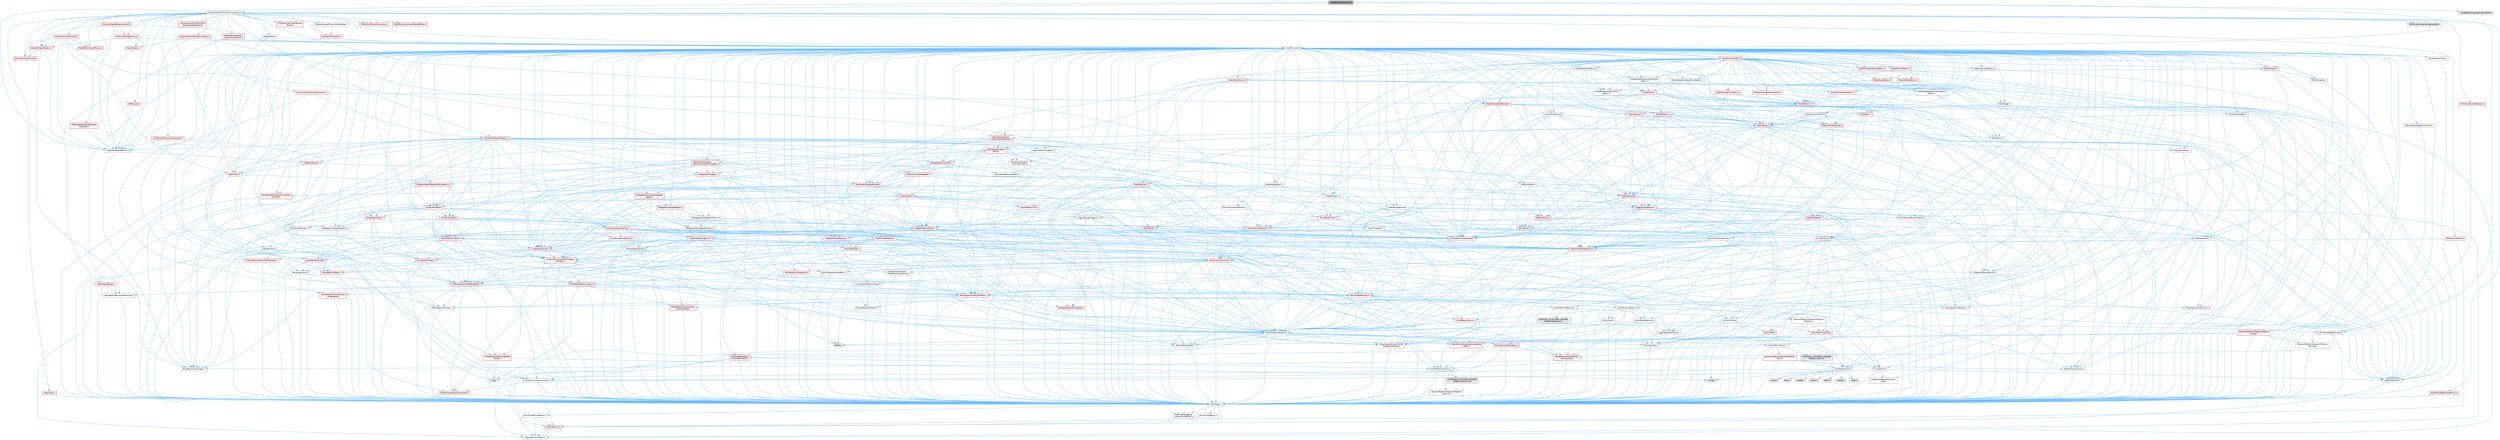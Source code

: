 digraph "LineBatchComponent.h"
{
 // INTERACTIVE_SVG=YES
 // LATEX_PDF_SIZE
  bgcolor="transparent";
  edge [fontname=Helvetica,fontsize=10,labelfontname=Helvetica,labelfontsize=10];
  node [fontname=Helvetica,fontsize=10,shape=box,height=0.2,width=0.4];
  Node1 [id="Node000001",label="LineBatchComponent.h",height=0.2,width=0.4,color="gray40", fillcolor="grey60", style="filled", fontcolor="black",tooltip=" "];
  Node1 -> Node2 [id="edge1_Node000001_Node000002",color="steelblue1",style="solid",tooltip=" "];
  Node2 [id="Node000002",label="CoreMinimal.h",height=0.2,width=0.4,color="grey40", fillcolor="white", style="filled",URL="$d7/d67/CoreMinimal_8h.html",tooltip=" "];
  Node2 -> Node3 [id="edge2_Node000002_Node000003",color="steelblue1",style="solid",tooltip=" "];
  Node3 [id="Node000003",label="CoreTypes.h",height=0.2,width=0.4,color="grey40", fillcolor="white", style="filled",URL="$dc/dec/CoreTypes_8h.html",tooltip=" "];
  Node3 -> Node4 [id="edge3_Node000003_Node000004",color="steelblue1",style="solid",tooltip=" "];
  Node4 [id="Node000004",label="HAL/Platform.h",height=0.2,width=0.4,color="red", fillcolor="#FFF0F0", style="filled",URL="$d9/dd0/Platform_8h.html",tooltip=" "];
  Node4 -> Node8 [id="edge4_Node000004_Node000008",color="steelblue1",style="solid",tooltip=" "];
  Node8 [id="Node000008",label="PreprocessorHelpers.h",height=0.2,width=0.4,color="grey40", fillcolor="white", style="filled",URL="$db/ddb/PreprocessorHelpers_8h.html",tooltip=" "];
  Node3 -> Node14 [id="edge5_Node000003_Node000014",color="steelblue1",style="solid",tooltip=" "];
  Node14 [id="Node000014",label="ProfilingDebugging\l/UMemoryDefines.h",height=0.2,width=0.4,color="grey40", fillcolor="white", style="filled",URL="$d2/da2/UMemoryDefines_8h.html",tooltip=" "];
  Node3 -> Node15 [id="edge6_Node000003_Node000015",color="steelblue1",style="solid",tooltip=" "];
  Node15 [id="Node000015",label="Misc/CoreMiscDefines.h",height=0.2,width=0.4,color="grey40", fillcolor="white", style="filled",URL="$da/d38/CoreMiscDefines_8h.html",tooltip=" "];
  Node15 -> Node4 [id="edge7_Node000015_Node000004",color="steelblue1",style="solid",tooltip=" "];
  Node15 -> Node8 [id="edge8_Node000015_Node000008",color="steelblue1",style="solid",tooltip=" "];
  Node3 -> Node16 [id="edge9_Node000003_Node000016",color="steelblue1",style="solid",tooltip=" "];
  Node16 [id="Node000016",label="Misc/CoreDefines.h",height=0.2,width=0.4,color="grey40", fillcolor="white", style="filled",URL="$d3/dd2/CoreDefines_8h.html",tooltip=" "];
  Node2 -> Node17 [id="edge10_Node000002_Node000017",color="steelblue1",style="solid",tooltip=" "];
  Node17 [id="Node000017",label="CoreFwd.h",height=0.2,width=0.4,color="grey40", fillcolor="white", style="filled",URL="$d1/d1e/CoreFwd_8h.html",tooltip=" "];
  Node17 -> Node3 [id="edge11_Node000017_Node000003",color="steelblue1",style="solid",tooltip=" "];
  Node17 -> Node18 [id="edge12_Node000017_Node000018",color="steelblue1",style="solid",tooltip=" "];
  Node18 [id="Node000018",label="Containers/ContainersFwd.h",height=0.2,width=0.4,color="grey40", fillcolor="white", style="filled",URL="$d4/d0a/ContainersFwd_8h.html",tooltip=" "];
  Node18 -> Node4 [id="edge13_Node000018_Node000004",color="steelblue1",style="solid",tooltip=" "];
  Node18 -> Node3 [id="edge14_Node000018_Node000003",color="steelblue1",style="solid",tooltip=" "];
  Node18 -> Node19 [id="edge15_Node000018_Node000019",color="steelblue1",style="solid",tooltip=" "];
  Node19 [id="Node000019",label="Traits/IsContiguousContainer.h",height=0.2,width=0.4,color="red", fillcolor="#FFF0F0", style="filled",URL="$d5/d3c/IsContiguousContainer_8h.html",tooltip=" "];
  Node19 -> Node3 [id="edge16_Node000019_Node000003",color="steelblue1",style="solid",tooltip=" "];
  Node17 -> Node22 [id="edge17_Node000017_Node000022",color="steelblue1",style="solid",tooltip=" "];
  Node22 [id="Node000022",label="Math/MathFwd.h",height=0.2,width=0.4,color="grey40", fillcolor="white", style="filled",URL="$d2/d10/MathFwd_8h.html",tooltip=" "];
  Node22 -> Node4 [id="edge18_Node000022_Node000004",color="steelblue1",style="solid",tooltip=" "];
  Node17 -> Node23 [id="edge19_Node000017_Node000023",color="steelblue1",style="solid",tooltip=" "];
  Node23 [id="Node000023",label="UObject/UObjectHierarchy\lFwd.h",height=0.2,width=0.4,color="grey40", fillcolor="white", style="filled",URL="$d3/d13/UObjectHierarchyFwd_8h.html",tooltip=" "];
  Node2 -> Node23 [id="edge20_Node000002_Node000023",color="steelblue1",style="solid",tooltip=" "];
  Node2 -> Node18 [id="edge21_Node000002_Node000018",color="steelblue1",style="solid",tooltip=" "];
  Node2 -> Node24 [id="edge22_Node000002_Node000024",color="steelblue1",style="solid",tooltip=" "];
  Node24 [id="Node000024",label="Misc/VarArgs.h",height=0.2,width=0.4,color="grey40", fillcolor="white", style="filled",URL="$d5/d6f/VarArgs_8h.html",tooltip=" "];
  Node24 -> Node3 [id="edge23_Node000024_Node000003",color="steelblue1",style="solid",tooltip=" "];
  Node2 -> Node25 [id="edge24_Node000002_Node000025",color="steelblue1",style="solid",tooltip=" "];
  Node25 [id="Node000025",label="Logging/LogVerbosity.h",height=0.2,width=0.4,color="grey40", fillcolor="white", style="filled",URL="$d2/d8f/LogVerbosity_8h.html",tooltip=" "];
  Node25 -> Node3 [id="edge25_Node000025_Node000003",color="steelblue1",style="solid",tooltip=" "];
  Node2 -> Node26 [id="edge26_Node000002_Node000026",color="steelblue1",style="solid",tooltip=" "];
  Node26 [id="Node000026",label="Misc/OutputDevice.h",height=0.2,width=0.4,color="grey40", fillcolor="white", style="filled",URL="$d7/d32/OutputDevice_8h.html",tooltip=" "];
  Node26 -> Node17 [id="edge27_Node000026_Node000017",color="steelblue1",style="solid",tooltip=" "];
  Node26 -> Node3 [id="edge28_Node000026_Node000003",color="steelblue1",style="solid",tooltip=" "];
  Node26 -> Node25 [id="edge29_Node000026_Node000025",color="steelblue1",style="solid",tooltip=" "];
  Node26 -> Node24 [id="edge30_Node000026_Node000024",color="steelblue1",style="solid",tooltip=" "];
  Node26 -> Node27 [id="edge31_Node000026_Node000027",color="steelblue1",style="solid",tooltip=" "];
  Node27 [id="Node000027",label="Templates/IsArrayOrRefOf\lTypeByPredicate.h",height=0.2,width=0.4,color="grey40", fillcolor="white", style="filled",URL="$d6/da1/IsArrayOrRefOfTypeByPredicate_8h.html",tooltip=" "];
  Node27 -> Node3 [id="edge32_Node000027_Node000003",color="steelblue1",style="solid",tooltip=" "];
  Node26 -> Node28 [id="edge33_Node000026_Node000028",color="steelblue1",style="solid",tooltip=" "];
  Node28 [id="Node000028",label="Templates/IsValidVariadic\lFunctionArg.h",height=0.2,width=0.4,color="red", fillcolor="#FFF0F0", style="filled",URL="$d0/dc8/IsValidVariadicFunctionArg_8h.html",tooltip=" "];
  Node28 -> Node3 [id="edge34_Node000028_Node000003",color="steelblue1",style="solid",tooltip=" "];
  Node26 -> Node30 [id="edge35_Node000026_Node000030",color="steelblue1",style="solid",tooltip=" "];
  Node30 [id="Node000030",label="Traits/IsCharEncodingCompatible\lWith.h",height=0.2,width=0.4,color="red", fillcolor="#FFF0F0", style="filled",URL="$df/dd1/IsCharEncodingCompatibleWith_8h.html",tooltip=" "];
  Node2 -> Node32 [id="edge36_Node000002_Node000032",color="steelblue1",style="solid",tooltip=" "];
  Node32 [id="Node000032",label="HAL/PlatformCrt.h",height=0.2,width=0.4,color="grey40", fillcolor="white", style="filled",URL="$d8/d75/PlatformCrt_8h.html",tooltip=" "];
  Node32 -> Node33 [id="edge37_Node000032_Node000033",color="steelblue1",style="solid",tooltip=" "];
  Node33 [id="Node000033",label="new",height=0.2,width=0.4,color="grey60", fillcolor="#E0E0E0", style="filled",tooltip=" "];
  Node32 -> Node34 [id="edge38_Node000032_Node000034",color="steelblue1",style="solid",tooltip=" "];
  Node34 [id="Node000034",label="wchar.h",height=0.2,width=0.4,color="grey60", fillcolor="#E0E0E0", style="filled",tooltip=" "];
  Node32 -> Node35 [id="edge39_Node000032_Node000035",color="steelblue1",style="solid",tooltip=" "];
  Node35 [id="Node000035",label="stddef.h",height=0.2,width=0.4,color="grey60", fillcolor="#E0E0E0", style="filled",tooltip=" "];
  Node32 -> Node36 [id="edge40_Node000032_Node000036",color="steelblue1",style="solid",tooltip=" "];
  Node36 [id="Node000036",label="stdlib.h",height=0.2,width=0.4,color="grey60", fillcolor="#E0E0E0", style="filled",tooltip=" "];
  Node32 -> Node37 [id="edge41_Node000032_Node000037",color="steelblue1",style="solid",tooltip=" "];
  Node37 [id="Node000037",label="stdio.h",height=0.2,width=0.4,color="grey60", fillcolor="#E0E0E0", style="filled",tooltip=" "];
  Node32 -> Node38 [id="edge42_Node000032_Node000038",color="steelblue1",style="solid",tooltip=" "];
  Node38 [id="Node000038",label="stdarg.h",height=0.2,width=0.4,color="grey60", fillcolor="#E0E0E0", style="filled",tooltip=" "];
  Node32 -> Node39 [id="edge43_Node000032_Node000039",color="steelblue1",style="solid",tooltip=" "];
  Node39 [id="Node000039",label="math.h",height=0.2,width=0.4,color="grey60", fillcolor="#E0E0E0", style="filled",tooltip=" "];
  Node32 -> Node40 [id="edge44_Node000032_Node000040",color="steelblue1",style="solid",tooltip=" "];
  Node40 [id="Node000040",label="float.h",height=0.2,width=0.4,color="grey60", fillcolor="#E0E0E0", style="filled",tooltip=" "];
  Node32 -> Node41 [id="edge45_Node000032_Node000041",color="steelblue1",style="solid",tooltip=" "];
  Node41 [id="Node000041",label="string.h",height=0.2,width=0.4,color="grey60", fillcolor="#E0E0E0", style="filled",tooltip=" "];
  Node2 -> Node42 [id="edge46_Node000002_Node000042",color="steelblue1",style="solid",tooltip=" "];
  Node42 [id="Node000042",label="HAL/PlatformMisc.h",height=0.2,width=0.4,color="grey40", fillcolor="white", style="filled",URL="$d0/df5/PlatformMisc_8h.html",tooltip=" "];
  Node42 -> Node3 [id="edge47_Node000042_Node000003",color="steelblue1",style="solid",tooltip=" "];
  Node42 -> Node43 [id="edge48_Node000042_Node000043",color="steelblue1",style="solid",tooltip=" "];
  Node43 [id="Node000043",label="GenericPlatform/GenericPlatform\lMisc.h",height=0.2,width=0.4,color="red", fillcolor="#FFF0F0", style="filled",URL="$db/d9a/GenericPlatformMisc_8h.html",tooltip=" "];
  Node43 -> Node17 [id="edge49_Node000043_Node000017",color="steelblue1",style="solid",tooltip=" "];
  Node43 -> Node3 [id="edge50_Node000043_Node000003",color="steelblue1",style="solid",tooltip=" "];
  Node43 -> Node32 [id="edge51_Node000043_Node000032",color="steelblue1",style="solid",tooltip=" "];
  Node43 -> Node47 [id="edge52_Node000043_Node000047",color="steelblue1",style="solid",tooltip=" "];
  Node47 [id="Node000047",label="Math/NumericLimits.h",height=0.2,width=0.4,color="grey40", fillcolor="white", style="filled",URL="$df/d1b/NumericLimits_8h.html",tooltip=" "];
  Node47 -> Node3 [id="edge53_Node000047_Node000003",color="steelblue1",style="solid",tooltip=" "];
  Node43 -> Node49 [id="edge54_Node000043_Node000049",color="steelblue1",style="solid",tooltip=" "];
  Node49 [id="Node000049",label="Misc/EnumClassFlags.h",height=0.2,width=0.4,color="grey40", fillcolor="white", style="filled",URL="$d8/de7/EnumClassFlags_8h.html",tooltip=" "];
  Node42 -> Node52 [id="edge55_Node000042_Node000052",color="steelblue1",style="solid",tooltip=" "];
  Node52 [id="Node000052",label="COMPILED_PLATFORM_HEADER\l(PlatformMisc.h)",height=0.2,width=0.4,color="grey60", fillcolor="#E0E0E0", style="filled",tooltip=" "];
  Node42 -> Node53 [id="edge56_Node000042_Node000053",color="steelblue1",style="solid",tooltip=" "];
  Node53 [id="Node000053",label="ProfilingDebugging\l/CpuProfilerTrace.h",height=0.2,width=0.4,color="red", fillcolor="#FFF0F0", style="filled",URL="$da/dcb/CpuProfilerTrace_8h.html",tooltip=" "];
  Node53 -> Node3 [id="edge57_Node000053_Node000003",color="steelblue1",style="solid",tooltip=" "];
  Node53 -> Node18 [id="edge58_Node000053_Node000018",color="steelblue1",style="solid",tooltip=" "];
  Node53 -> Node54 [id="edge59_Node000053_Node000054",color="steelblue1",style="solid",tooltip=" "];
  Node54 [id="Node000054",label="HAL/PlatformAtomics.h",height=0.2,width=0.4,color="grey40", fillcolor="white", style="filled",URL="$d3/d36/PlatformAtomics_8h.html",tooltip=" "];
  Node54 -> Node3 [id="edge60_Node000054_Node000003",color="steelblue1",style="solid",tooltip=" "];
  Node54 -> Node55 [id="edge61_Node000054_Node000055",color="steelblue1",style="solid",tooltip=" "];
  Node55 [id="Node000055",label="GenericPlatform/GenericPlatform\lAtomics.h",height=0.2,width=0.4,color="grey40", fillcolor="white", style="filled",URL="$da/d72/GenericPlatformAtomics_8h.html",tooltip=" "];
  Node55 -> Node3 [id="edge62_Node000055_Node000003",color="steelblue1",style="solid",tooltip=" "];
  Node54 -> Node56 [id="edge63_Node000054_Node000056",color="steelblue1",style="solid",tooltip=" "];
  Node56 [id="Node000056",label="COMPILED_PLATFORM_HEADER\l(PlatformAtomics.h)",height=0.2,width=0.4,color="grey60", fillcolor="#E0E0E0", style="filled",tooltip=" "];
  Node53 -> Node8 [id="edge64_Node000053_Node000008",color="steelblue1",style="solid",tooltip=" "];
  Node2 -> Node61 [id="edge65_Node000002_Node000061",color="steelblue1",style="solid",tooltip=" "];
  Node61 [id="Node000061",label="Misc/AssertionMacros.h",height=0.2,width=0.4,color="grey40", fillcolor="white", style="filled",URL="$d0/dfa/AssertionMacros_8h.html",tooltip=" "];
  Node61 -> Node3 [id="edge66_Node000061_Node000003",color="steelblue1",style="solid",tooltip=" "];
  Node61 -> Node4 [id="edge67_Node000061_Node000004",color="steelblue1",style="solid",tooltip=" "];
  Node61 -> Node42 [id="edge68_Node000061_Node000042",color="steelblue1",style="solid",tooltip=" "];
  Node61 -> Node8 [id="edge69_Node000061_Node000008",color="steelblue1",style="solid",tooltip=" "];
  Node61 -> Node62 [id="edge70_Node000061_Node000062",color="steelblue1",style="solid",tooltip=" "];
  Node62 [id="Node000062",label="Templates/EnableIf.h",height=0.2,width=0.4,color="grey40", fillcolor="white", style="filled",URL="$d7/d60/EnableIf_8h.html",tooltip=" "];
  Node62 -> Node3 [id="edge71_Node000062_Node000003",color="steelblue1",style="solid",tooltip=" "];
  Node61 -> Node27 [id="edge72_Node000061_Node000027",color="steelblue1",style="solid",tooltip=" "];
  Node61 -> Node28 [id="edge73_Node000061_Node000028",color="steelblue1",style="solid",tooltip=" "];
  Node61 -> Node30 [id="edge74_Node000061_Node000030",color="steelblue1",style="solid",tooltip=" "];
  Node61 -> Node24 [id="edge75_Node000061_Node000024",color="steelblue1",style="solid",tooltip=" "];
  Node61 -> Node63 [id="edge76_Node000061_Node000063",color="steelblue1",style="solid",tooltip=" "];
  Node63 [id="Node000063",label="String/FormatStringSan.h",height=0.2,width=0.4,color="red", fillcolor="#FFF0F0", style="filled",URL="$d3/d8b/FormatStringSan_8h.html",tooltip=" "];
  Node63 -> Node3 [id="edge77_Node000063_Node000003",color="steelblue1",style="solid",tooltip=" "];
  Node63 -> Node28 [id="edge78_Node000063_Node000028",color="steelblue1",style="solid",tooltip=" "];
  Node63 -> Node18 [id="edge79_Node000063_Node000018",color="steelblue1",style="solid",tooltip=" "];
  Node61 -> Node69 [id="edge80_Node000061_Node000069",color="steelblue1",style="solid",tooltip=" "];
  Node69 [id="Node000069",label="atomic",height=0.2,width=0.4,color="grey60", fillcolor="#E0E0E0", style="filled",tooltip=" "];
  Node2 -> Node70 [id="edge81_Node000002_Node000070",color="steelblue1",style="solid",tooltip=" "];
  Node70 [id="Node000070",label="Templates/IsPointer.h",height=0.2,width=0.4,color="grey40", fillcolor="white", style="filled",URL="$d7/d05/IsPointer_8h.html",tooltip=" "];
  Node70 -> Node3 [id="edge82_Node000070_Node000003",color="steelblue1",style="solid",tooltip=" "];
  Node2 -> Node71 [id="edge83_Node000002_Node000071",color="steelblue1",style="solid",tooltip=" "];
  Node71 [id="Node000071",label="HAL/PlatformMemory.h",height=0.2,width=0.4,color="grey40", fillcolor="white", style="filled",URL="$de/d68/PlatformMemory_8h.html",tooltip=" "];
  Node71 -> Node3 [id="edge84_Node000071_Node000003",color="steelblue1",style="solid",tooltip=" "];
  Node71 -> Node72 [id="edge85_Node000071_Node000072",color="steelblue1",style="solid",tooltip=" "];
  Node72 [id="Node000072",label="GenericPlatform/GenericPlatform\lMemory.h",height=0.2,width=0.4,color="grey40", fillcolor="white", style="filled",URL="$dd/d22/GenericPlatformMemory_8h.html",tooltip=" "];
  Node72 -> Node17 [id="edge86_Node000072_Node000017",color="steelblue1",style="solid",tooltip=" "];
  Node72 -> Node3 [id="edge87_Node000072_Node000003",color="steelblue1",style="solid",tooltip=" "];
  Node72 -> Node73 [id="edge88_Node000072_Node000073",color="steelblue1",style="solid",tooltip=" "];
  Node73 [id="Node000073",label="HAL/PlatformString.h",height=0.2,width=0.4,color="red", fillcolor="#FFF0F0", style="filled",URL="$db/db5/PlatformString_8h.html",tooltip=" "];
  Node73 -> Node3 [id="edge89_Node000073_Node000003",color="steelblue1",style="solid",tooltip=" "];
  Node72 -> Node41 [id="edge90_Node000072_Node000041",color="steelblue1",style="solid",tooltip=" "];
  Node72 -> Node34 [id="edge91_Node000072_Node000034",color="steelblue1",style="solid",tooltip=" "];
  Node71 -> Node75 [id="edge92_Node000071_Node000075",color="steelblue1",style="solid",tooltip=" "];
  Node75 [id="Node000075",label="COMPILED_PLATFORM_HEADER\l(PlatformMemory.h)",height=0.2,width=0.4,color="grey60", fillcolor="#E0E0E0", style="filled",tooltip=" "];
  Node2 -> Node54 [id="edge93_Node000002_Node000054",color="steelblue1",style="solid",tooltip=" "];
  Node2 -> Node76 [id="edge94_Node000002_Node000076",color="steelblue1",style="solid",tooltip=" "];
  Node76 [id="Node000076",label="Misc/Exec.h",height=0.2,width=0.4,color="grey40", fillcolor="white", style="filled",URL="$de/ddb/Exec_8h.html",tooltip=" "];
  Node76 -> Node3 [id="edge95_Node000076_Node000003",color="steelblue1",style="solid",tooltip=" "];
  Node76 -> Node61 [id="edge96_Node000076_Node000061",color="steelblue1",style="solid",tooltip=" "];
  Node2 -> Node77 [id="edge97_Node000002_Node000077",color="steelblue1",style="solid",tooltip=" "];
  Node77 [id="Node000077",label="HAL/MemoryBase.h",height=0.2,width=0.4,color="grey40", fillcolor="white", style="filled",URL="$d6/d9f/MemoryBase_8h.html",tooltip=" "];
  Node77 -> Node3 [id="edge98_Node000077_Node000003",color="steelblue1",style="solid",tooltip=" "];
  Node77 -> Node54 [id="edge99_Node000077_Node000054",color="steelblue1",style="solid",tooltip=" "];
  Node77 -> Node32 [id="edge100_Node000077_Node000032",color="steelblue1",style="solid",tooltip=" "];
  Node77 -> Node76 [id="edge101_Node000077_Node000076",color="steelblue1",style="solid",tooltip=" "];
  Node77 -> Node26 [id="edge102_Node000077_Node000026",color="steelblue1",style="solid",tooltip=" "];
  Node77 -> Node78 [id="edge103_Node000077_Node000078",color="steelblue1",style="solid",tooltip=" "];
  Node78 [id="Node000078",label="Templates/Atomic.h",height=0.2,width=0.4,color="red", fillcolor="#FFF0F0", style="filled",URL="$d3/d91/Atomic_8h.html",tooltip=" "];
  Node78 -> Node79 [id="edge104_Node000078_Node000079",color="steelblue1",style="solid",tooltip=" "];
  Node79 [id="Node000079",label="HAL/ThreadSafeCounter.h",height=0.2,width=0.4,color="grey40", fillcolor="white", style="filled",URL="$dc/dc9/ThreadSafeCounter_8h.html",tooltip=" "];
  Node79 -> Node3 [id="edge105_Node000079_Node000003",color="steelblue1",style="solid",tooltip=" "];
  Node79 -> Node54 [id="edge106_Node000079_Node000054",color="steelblue1",style="solid",tooltip=" "];
  Node78 -> Node69 [id="edge107_Node000078_Node000069",color="steelblue1",style="solid",tooltip=" "];
  Node2 -> Node87 [id="edge108_Node000002_Node000087",color="steelblue1",style="solid",tooltip=" "];
  Node87 [id="Node000087",label="HAL/UnrealMemory.h",height=0.2,width=0.4,color="red", fillcolor="#FFF0F0", style="filled",URL="$d9/d96/UnrealMemory_8h.html",tooltip=" "];
  Node87 -> Node3 [id="edge109_Node000087_Node000003",color="steelblue1",style="solid",tooltip=" "];
  Node87 -> Node72 [id="edge110_Node000087_Node000072",color="steelblue1",style="solid",tooltip=" "];
  Node87 -> Node77 [id="edge111_Node000087_Node000077",color="steelblue1",style="solid",tooltip=" "];
  Node87 -> Node71 [id="edge112_Node000087_Node000071",color="steelblue1",style="solid",tooltip=" "];
  Node87 -> Node70 [id="edge113_Node000087_Node000070",color="steelblue1",style="solid",tooltip=" "];
  Node2 -> Node89 [id="edge114_Node000002_Node000089",color="steelblue1",style="solid",tooltip=" "];
  Node89 [id="Node000089",label="Templates/IsArithmetic.h",height=0.2,width=0.4,color="grey40", fillcolor="white", style="filled",URL="$d2/d5d/IsArithmetic_8h.html",tooltip=" "];
  Node89 -> Node3 [id="edge115_Node000089_Node000003",color="steelblue1",style="solid",tooltip=" "];
  Node2 -> Node83 [id="edge116_Node000002_Node000083",color="steelblue1",style="solid",tooltip=" "];
  Node83 [id="Node000083",label="Templates/AndOrNot.h",height=0.2,width=0.4,color="grey40", fillcolor="white", style="filled",URL="$db/d0a/AndOrNot_8h.html",tooltip=" "];
  Node83 -> Node3 [id="edge117_Node000083_Node000003",color="steelblue1",style="solid",tooltip=" "];
  Node2 -> Node90 [id="edge118_Node000002_Node000090",color="steelblue1",style="solid",tooltip=" "];
  Node90 [id="Node000090",label="Templates/IsPODType.h",height=0.2,width=0.4,color="grey40", fillcolor="white", style="filled",URL="$d7/db1/IsPODType_8h.html",tooltip=" "];
  Node90 -> Node3 [id="edge119_Node000090_Node000003",color="steelblue1",style="solid",tooltip=" "];
  Node2 -> Node91 [id="edge120_Node000002_Node000091",color="steelblue1",style="solid",tooltip=" "];
  Node91 [id="Node000091",label="Templates/IsUECoreType.h",height=0.2,width=0.4,color="red", fillcolor="#FFF0F0", style="filled",URL="$d1/db8/IsUECoreType_8h.html",tooltip=" "];
  Node91 -> Node3 [id="edge121_Node000091_Node000003",color="steelblue1",style="solid",tooltip=" "];
  Node2 -> Node84 [id="edge122_Node000002_Node000084",color="steelblue1",style="solid",tooltip=" "];
  Node84 [id="Node000084",label="Templates/IsTriviallyCopy\lConstructible.h",height=0.2,width=0.4,color="red", fillcolor="#FFF0F0", style="filled",URL="$d3/d78/IsTriviallyCopyConstructible_8h.html",tooltip=" "];
  Node84 -> Node3 [id="edge123_Node000084_Node000003",color="steelblue1",style="solid",tooltip=" "];
  Node2 -> Node92 [id="edge124_Node000002_Node000092",color="steelblue1",style="solid",tooltip=" "];
  Node92 [id="Node000092",label="Templates/UnrealTypeTraits.h",height=0.2,width=0.4,color="red", fillcolor="#FFF0F0", style="filled",URL="$d2/d2d/UnrealTypeTraits_8h.html",tooltip=" "];
  Node92 -> Node3 [id="edge125_Node000092_Node000003",color="steelblue1",style="solid",tooltip=" "];
  Node92 -> Node70 [id="edge126_Node000092_Node000070",color="steelblue1",style="solid",tooltip=" "];
  Node92 -> Node61 [id="edge127_Node000092_Node000061",color="steelblue1",style="solid",tooltip=" "];
  Node92 -> Node83 [id="edge128_Node000092_Node000083",color="steelblue1",style="solid",tooltip=" "];
  Node92 -> Node62 [id="edge129_Node000092_Node000062",color="steelblue1",style="solid",tooltip=" "];
  Node92 -> Node89 [id="edge130_Node000092_Node000089",color="steelblue1",style="solid",tooltip=" "];
  Node92 -> Node90 [id="edge131_Node000092_Node000090",color="steelblue1",style="solid",tooltip=" "];
  Node92 -> Node91 [id="edge132_Node000092_Node000091",color="steelblue1",style="solid",tooltip=" "];
  Node92 -> Node84 [id="edge133_Node000092_Node000084",color="steelblue1",style="solid",tooltip=" "];
  Node2 -> Node62 [id="edge134_Node000002_Node000062",color="steelblue1",style="solid",tooltip=" "];
  Node2 -> Node94 [id="edge135_Node000002_Node000094",color="steelblue1",style="solid",tooltip=" "];
  Node94 [id="Node000094",label="Templates/RemoveReference.h",height=0.2,width=0.4,color="grey40", fillcolor="white", style="filled",URL="$da/dbe/RemoveReference_8h.html",tooltip=" "];
  Node94 -> Node3 [id="edge136_Node000094_Node000003",color="steelblue1",style="solid",tooltip=" "];
  Node2 -> Node95 [id="edge137_Node000002_Node000095",color="steelblue1",style="solid",tooltip=" "];
  Node95 [id="Node000095",label="Templates/IntegralConstant.h",height=0.2,width=0.4,color="grey40", fillcolor="white", style="filled",URL="$db/d1b/IntegralConstant_8h.html",tooltip=" "];
  Node95 -> Node3 [id="edge138_Node000095_Node000003",color="steelblue1",style="solid",tooltip=" "];
  Node2 -> Node96 [id="edge139_Node000002_Node000096",color="steelblue1",style="solid",tooltip=" "];
  Node96 [id="Node000096",label="Templates/IsClass.h",height=0.2,width=0.4,color="grey40", fillcolor="white", style="filled",URL="$db/dcb/IsClass_8h.html",tooltip=" "];
  Node96 -> Node3 [id="edge140_Node000096_Node000003",color="steelblue1",style="solid",tooltip=" "];
  Node2 -> Node97 [id="edge141_Node000002_Node000097",color="steelblue1",style="solid",tooltip=" "];
  Node97 [id="Node000097",label="Templates/TypeCompatible\lBytes.h",height=0.2,width=0.4,color="red", fillcolor="#FFF0F0", style="filled",URL="$df/d0a/TypeCompatibleBytes_8h.html",tooltip=" "];
  Node97 -> Node3 [id="edge142_Node000097_Node000003",color="steelblue1",style="solid",tooltip=" "];
  Node97 -> Node41 [id="edge143_Node000097_Node000041",color="steelblue1",style="solid",tooltip=" "];
  Node97 -> Node33 [id="edge144_Node000097_Node000033",color="steelblue1",style="solid",tooltip=" "];
  Node2 -> Node19 [id="edge145_Node000002_Node000019",color="steelblue1",style="solid",tooltip=" "];
  Node2 -> Node98 [id="edge146_Node000002_Node000098",color="steelblue1",style="solid",tooltip=" "];
  Node98 [id="Node000098",label="Templates/UnrealTemplate.h",height=0.2,width=0.4,color="red", fillcolor="#FFF0F0", style="filled",URL="$d4/d24/UnrealTemplate_8h.html",tooltip=" "];
  Node98 -> Node3 [id="edge147_Node000098_Node000003",color="steelblue1",style="solid",tooltip=" "];
  Node98 -> Node70 [id="edge148_Node000098_Node000070",color="steelblue1",style="solid",tooltip=" "];
  Node98 -> Node87 [id="edge149_Node000098_Node000087",color="steelblue1",style="solid",tooltip=" "];
  Node98 -> Node92 [id="edge150_Node000098_Node000092",color="steelblue1",style="solid",tooltip=" "];
  Node98 -> Node94 [id="edge151_Node000098_Node000094",color="steelblue1",style="solid",tooltip=" "];
  Node98 -> Node97 [id="edge152_Node000098_Node000097",color="steelblue1",style="solid",tooltip=" "];
  Node98 -> Node19 [id="edge153_Node000098_Node000019",color="steelblue1",style="solid",tooltip=" "];
  Node2 -> Node47 [id="edge154_Node000002_Node000047",color="steelblue1",style="solid",tooltip=" "];
  Node2 -> Node102 [id="edge155_Node000002_Node000102",color="steelblue1",style="solid",tooltip=" "];
  Node102 [id="Node000102",label="HAL/PlatformMath.h",height=0.2,width=0.4,color="red", fillcolor="#FFF0F0", style="filled",URL="$dc/d53/PlatformMath_8h.html",tooltip=" "];
  Node102 -> Node3 [id="edge156_Node000102_Node000003",color="steelblue1",style="solid",tooltip=" "];
  Node2 -> Node85 [id="edge157_Node000002_Node000085",color="steelblue1",style="solid",tooltip=" "];
  Node85 [id="Node000085",label="Templates/IsTriviallyCopy\lAssignable.h",height=0.2,width=0.4,color="red", fillcolor="#FFF0F0", style="filled",URL="$d2/df2/IsTriviallyCopyAssignable_8h.html",tooltip=" "];
  Node85 -> Node3 [id="edge158_Node000085_Node000003",color="steelblue1",style="solid",tooltip=" "];
  Node2 -> Node110 [id="edge159_Node000002_Node000110",color="steelblue1",style="solid",tooltip=" "];
  Node110 [id="Node000110",label="Templates/MemoryOps.h",height=0.2,width=0.4,color="red", fillcolor="#FFF0F0", style="filled",URL="$db/dea/MemoryOps_8h.html",tooltip=" "];
  Node110 -> Node3 [id="edge160_Node000110_Node000003",color="steelblue1",style="solid",tooltip=" "];
  Node110 -> Node87 [id="edge161_Node000110_Node000087",color="steelblue1",style="solid",tooltip=" "];
  Node110 -> Node85 [id="edge162_Node000110_Node000085",color="steelblue1",style="solid",tooltip=" "];
  Node110 -> Node84 [id="edge163_Node000110_Node000084",color="steelblue1",style="solid",tooltip=" "];
  Node110 -> Node92 [id="edge164_Node000110_Node000092",color="steelblue1",style="solid",tooltip=" "];
  Node110 -> Node33 [id="edge165_Node000110_Node000033",color="steelblue1",style="solid",tooltip=" "];
  Node2 -> Node111 [id="edge166_Node000002_Node000111",color="steelblue1",style="solid",tooltip=" "];
  Node111 [id="Node000111",label="Containers/ContainerAllocation\lPolicies.h",height=0.2,width=0.4,color="red", fillcolor="#FFF0F0", style="filled",URL="$d7/dff/ContainerAllocationPolicies_8h.html",tooltip=" "];
  Node111 -> Node3 [id="edge167_Node000111_Node000003",color="steelblue1",style="solid",tooltip=" "];
  Node111 -> Node111 [id="edge168_Node000111_Node000111",color="steelblue1",style="solid",tooltip=" "];
  Node111 -> Node102 [id="edge169_Node000111_Node000102",color="steelblue1",style="solid",tooltip=" "];
  Node111 -> Node87 [id="edge170_Node000111_Node000087",color="steelblue1",style="solid",tooltip=" "];
  Node111 -> Node47 [id="edge171_Node000111_Node000047",color="steelblue1",style="solid",tooltip=" "];
  Node111 -> Node61 [id="edge172_Node000111_Node000061",color="steelblue1",style="solid",tooltip=" "];
  Node111 -> Node110 [id="edge173_Node000111_Node000110",color="steelblue1",style="solid",tooltip=" "];
  Node111 -> Node97 [id="edge174_Node000111_Node000097",color="steelblue1",style="solid",tooltip=" "];
  Node2 -> Node114 [id="edge175_Node000002_Node000114",color="steelblue1",style="solid",tooltip=" "];
  Node114 [id="Node000114",label="Templates/IsEnumClass.h",height=0.2,width=0.4,color="grey40", fillcolor="white", style="filled",URL="$d7/d15/IsEnumClass_8h.html",tooltip=" "];
  Node114 -> Node3 [id="edge176_Node000114_Node000003",color="steelblue1",style="solid",tooltip=" "];
  Node114 -> Node83 [id="edge177_Node000114_Node000083",color="steelblue1",style="solid",tooltip=" "];
  Node2 -> Node115 [id="edge178_Node000002_Node000115",color="steelblue1",style="solid",tooltip=" "];
  Node115 [id="Node000115",label="HAL/PlatformProperties.h",height=0.2,width=0.4,color="red", fillcolor="#FFF0F0", style="filled",URL="$d9/db0/PlatformProperties_8h.html",tooltip=" "];
  Node115 -> Node3 [id="edge179_Node000115_Node000003",color="steelblue1",style="solid",tooltip=" "];
  Node2 -> Node118 [id="edge180_Node000002_Node000118",color="steelblue1",style="solid",tooltip=" "];
  Node118 [id="Node000118",label="Misc/EngineVersionBase.h",height=0.2,width=0.4,color="grey40", fillcolor="white", style="filled",URL="$d5/d2b/EngineVersionBase_8h.html",tooltip=" "];
  Node118 -> Node3 [id="edge181_Node000118_Node000003",color="steelblue1",style="solid",tooltip=" "];
  Node2 -> Node119 [id="edge182_Node000002_Node000119",color="steelblue1",style="solid",tooltip=" "];
  Node119 [id="Node000119",label="Internationalization\l/TextNamespaceFwd.h",height=0.2,width=0.4,color="grey40", fillcolor="white", style="filled",URL="$d8/d97/TextNamespaceFwd_8h.html",tooltip=" "];
  Node119 -> Node3 [id="edge183_Node000119_Node000003",color="steelblue1",style="solid",tooltip=" "];
  Node2 -> Node120 [id="edge184_Node000002_Node000120",color="steelblue1",style="solid",tooltip=" "];
  Node120 [id="Node000120",label="Serialization/Archive.h",height=0.2,width=0.4,color="red", fillcolor="#FFF0F0", style="filled",URL="$d7/d3b/Archive_8h.html",tooltip=" "];
  Node120 -> Node17 [id="edge185_Node000120_Node000017",color="steelblue1",style="solid",tooltip=" "];
  Node120 -> Node3 [id="edge186_Node000120_Node000003",color="steelblue1",style="solid",tooltip=" "];
  Node120 -> Node115 [id="edge187_Node000120_Node000115",color="steelblue1",style="solid",tooltip=" "];
  Node120 -> Node119 [id="edge188_Node000120_Node000119",color="steelblue1",style="solid",tooltip=" "];
  Node120 -> Node22 [id="edge189_Node000120_Node000022",color="steelblue1",style="solid",tooltip=" "];
  Node120 -> Node61 [id="edge190_Node000120_Node000061",color="steelblue1",style="solid",tooltip=" "];
  Node120 -> Node118 [id="edge191_Node000120_Node000118",color="steelblue1",style="solid",tooltip=" "];
  Node120 -> Node24 [id="edge192_Node000120_Node000024",color="steelblue1",style="solid",tooltip=" "];
  Node120 -> Node62 [id="edge193_Node000120_Node000062",color="steelblue1",style="solid",tooltip=" "];
  Node120 -> Node27 [id="edge194_Node000120_Node000027",color="steelblue1",style="solid",tooltip=" "];
  Node120 -> Node114 [id="edge195_Node000120_Node000114",color="steelblue1",style="solid",tooltip=" "];
  Node120 -> Node28 [id="edge196_Node000120_Node000028",color="steelblue1",style="solid",tooltip=" "];
  Node120 -> Node98 [id="edge197_Node000120_Node000098",color="steelblue1",style="solid",tooltip=" "];
  Node120 -> Node30 [id="edge198_Node000120_Node000030",color="steelblue1",style="solid",tooltip=" "];
  Node120 -> Node123 [id="edge199_Node000120_Node000123",color="steelblue1",style="solid",tooltip=" "];
  Node123 [id="Node000123",label="UObject/ObjectVersion.h",height=0.2,width=0.4,color="grey40", fillcolor="white", style="filled",URL="$da/d63/ObjectVersion_8h.html",tooltip=" "];
  Node123 -> Node3 [id="edge200_Node000123_Node000003",color="steelblue1",style="solid",tooltip=" "];
  Node2 -> Node124 [id="edge201_Node000002_Node000124",color="steelblue1",style="solid",tooltip=" "];
  Node124 [id="Node000124",label="Templates/Less.h",height=0.2,width=0.4,color="grey40", fillcolor="white", style="filled",URL="$de/dc8/Less_8h.html",tooltip=" "];
  Node124 -> Node3 [id="edge202_Node000124_Node000003",color="steelblue1",style="solid",tooltip=" "];
  Node124 -> Node98 [id="edge203_Node000124_Node000098",color="steelblue1",style="solid",tooltip=" "];
  Node2 -> Node125 [id="edge204_Node000002_Node000125",color="steelblue1",style="solid",tooltip=" "];
  Node125 [id="Node000125",label="Templates/Sorting.h",height=0.2,width=0.4,color="red", fillcolor="#FFF0F0", style="filled",URL="$d3/d9e/Sorting_8h.html",tooltip=" "];
  Node125 -> Node3 [id="edge205_Node000125_Node000003",color="steelblue1",style="solid",tooltip=" "];
  Node125 -> Node102 [id="edge206_Node000125_Node000102",color="steelblue1",style="solid",tooltip=" "];
  Node125 -> Node124 [id="edge207_Node000125_Node000124",color="steelblue1",style="solid",tooltip=" "];
  Node2 -> Node136 [id="edge208_Node000002_Node000136",color="steelblue1",style="solid",tooltip=" "];
  Node136 [id="Node000136",label="Misc/Char.h",height=0.2,width=0.4,color="red", fillcolor="#FFF0F0", style="filled",URL="$d0/d58/Char_8h.html",tooltip=" "];
  Node136 -> Node3 [id="edge209_Node000136_Node000003",color="steelblue1",style="solid",tooltip=" "];
  Node2 -> Node139 [id="edge210_Node000002_Node000139",color="steelblue1",style="solid",tooltip=" "];
  Node139 [id="Node000139",label="GenericPlatform/GenericPlatform\lStricmp.h",height=0.2,width=0.4,color="grey40", fillcolor="white", style="filled",URL="$d2/d86/GenericPlatformStricmp_8h.html",tooltip=" "];
  Node139 -> Node3 [id="edge211_Node000139_Node000003",color="steelblue1",style="solid",tooltip=" "];
  Node2 -> Node140 [id="edge212_Node000002_Node000140",color="steelblue1",style="solid",tooltip=" "];
  Node140 [id="Node000140",label="GenericPlatform/GenericPlatform\lString.h",height=0.2,width=0.4,color="red", fillcolor="#FFF0F0", style="filled",URL="$dd/d20/GenericPlatformString_8h.html",tooltip=" "];
  Node140 -> Node3 [id="edge213_Node000140_Node000003",color="steelblue1",style="solid",tooltip=" "];
  Node140 -> Node139 [id="edge214_Node000140_Node000139",color="steelblue1",style="solid",tooltip=" "];
  Node140 -> Node62 [id="edge215_Node000140_Node000062",color="steelblue1",style="solid",tooltip=" "];
  Node140 -> Node30 [id="edge216_Node000140_Node000030",color="steelblue1",style="solid",tooltip=" "];
  Node2 -> Node73 [id="edge217_Node000002_Node000073",color="steelblue1",style="solid",tooltip=" "];
  Node2 -> Node143 [id="edge218_Node000002_Node000143",color="steelblue1",style="solid",tooltip=" "];
  Node143 [id="Node000143",label="Misc/CString.h",height=0.2,width=0.4,color="grey40", fillcolor="white", style="filled",URL="$d2/d49/CString_8h.html",tooltip=" "];
  Node143 -> Node3 [id="edge219_Node000143_Node000003",color="steelblue1",style="solid",tooltip=" "];
  Node143 -> Node32 [id="edge220_Node000143_Node000032",color="steelblue1",style="solid",tooltip=" "];
  Node143 -> Node73 [id="edge221_Node000143_Node000073",color="steelblue1",style="solid",tooltip=" "];
  Node143 -> Node61 [id="edge222_Node000143_Node000061",color="steelblue1",style="solid",tooltip=" "];
  Node143 -> Node136 [id="edge223_Node000143_Node000136",color="steelblue1",style="solid",tooltip=" "];
  Node143 -> Node24 [id="edge224_Node000143_Node000024",color="steelblue1",style="solid",tooltip=" "];
  Node143 -> Node27 [id="edge225_Node000143_Node000027",color="steelblue1",style="solid",tooltip=" "];
  Node143 -> Node28 [id="edge226_Node000143_Node000028",color="steelblue1",style="solid",tooltip=" "];
  Node143 -> Node30 [id="edge227_Node000143_Node000030",color="steelblue1",style="solid",tooltip=" "];
  Node2 -> Node144 [id="edge228_Node000002_Node000144",color="steelblue1",style="solid",tooltip=" "];
  Node144 [id="Node000144",label="Misc/Crc.h",height=0.2,width=0.4,color="red", fillcolor="#FFF0F0", style="filled",URL="$d4/dd2/Crc_8h.html",tooltip=" "];
  Node144 -> Node3 [id="edge229_Node000144_Node000003",color="steelblue1",style="solid",tooltip=" "];
  Node144 -> Node73 [id="edge230_Node000144_Node000073",color="steelblue1",style="solid",tooltip=" "];
  Node144 -> Node61 [id="edge231_Node000144_Node000061",color="steelblue1",style="solid",tooltip=" "];
  Node144 -> Node143 [id="edge232_Node000144_Node000143",color="steelblue1",style="solid",tooltip=" "];
  Node144 -> Node136 [id="edge233_Node000144_Node000136",color="steelblue1",style="solid",tooltip=" "];
  Node144 -> Node92 [id="edge234_Node000144_Node000092",color="steelblue1",style="solid",tooltip=" "];
  Node2 -> Node135 [id="edge235_Node000002_Node000135",color="steelblue1",style="solid",tooltip=" "];
  Node135 [id="Node000135",label="Math/UnrealMathUtility.h",height=0.2,width=0.4,color="red", fillcolor="#FFF0F0", style="filled",URL="$db/db8/UnrealMathUtility_8h.html",tooltip=" "];
  Node135 -> Node3 [id="edge236_Node000135_Node000003",color="steelblue1",style="solid",tooltip=" "];
  Node135 -> Node61 [id="edge237_Node000135_Node000061",color="steelblue1",style="solid",tooltip=" "];
  Node135 -> Node102 [id="edge238_Node000135_Node000102",color="steelblue1",style="solid",tooltip=" "];
  Node135 -> Node22 [id="edge239_Node000135_Node000022",color="steelblue1",style="solid",tooltip=" "];
  Node2 -> Node145 [id="edge240_Node000002_Node000145",color="steelblue1",style="solid",tooltip=" "];
  Node145 [id="Node000145",label="Containers/UnrealString.h",height=0.2,width=0.4,color="red", fillcolor="#FFF0F0", style="filled",URL="$d5/dba/UnrealString_8h.html",tooltip=" "];
  Node2 -> Node149 [id="edge241_Node000002_Node000149",color="steelblue1",style="solid",tooltip=" "];
  Node149 [id="Node000149",label="Containers/Array.h",height=0.2,width=0.4,color="red", fillcolor="#FFF0F0", style="filled",URL="$df/dd0/Array_8h.html",tooltip=" "];
  Node149 -> Node3 [id="edge242_Node000149_Node000003",color="steelblue1",style="solid",tooltip=" "];
  Node149 -> Node61 [id="edge243_Node000149_Node000061",color="steelblue1",style="solid",tooltip=" "];
  Node149 -> Node87 [id="edge244_Node000149_Node000087",color="steelblue1",style="solid",tooltip=" "];
  Node149 -> Node92 [id="edge245_Node000149_Node000092",color="steelblue1",style="solid",tooltip=" "];
  Node149 -> Node98 [id="edge246_Node000149_Node000098",color="steelblue1",style="solid",tooltip=" "];
  Node149 -> Node111 [id="edge247_Node000149_Node000111",color="steelblue1",style="solid",tooltip=" "];
  Node149 -> Node120 [id="edge248_Node000149_Node000120",color="steelblue1",style="solid",tooltip=" "];
  Node149 -> Node128 [id="edge249_Node000149_Node000128",color="steelblue1",style="solid",tooltip=" "];
  Node128 [id="Node000128",label="Templates/Invoke.h",height=0.2,width=0.4,color="red", fillcolor="#FFF0F0", style="filled",URL="$d7/deb/Invoke_8h.html",tooltip=" "];
  Node128 -> Node3 [id="edge250_Node000128_Node000003",color="steelblue1",style="solid",tooltip=" "];
  Node128 -> Node98 [id="edge251_Node000128_Node000098",color="steelblue1",style="solid",tooltip=" "];
  Node149 -> Node124 [id="edge252_Node000149_Node000124",color="steelblue1",style="solid",tooltip=" "];
  Node149 -> Node125 [id="edge253_Node000149_Node000125",color="steelblue1",style="solid",tooltip=" "];
  Node149 -> Node172 [id="edge254_Node000149_Node000172",color="steelblue1",style="solid",tooltip=" "];
  Node172 [id="Node000172",label="Templates/AlignmentTemplates.h",height=0.2,width=0.4,color="red", fillcolor="#FFF0F0", style="filled",URL="$dd/d32/AlignmentTemplates_8h.html",tooltip=" "];
  Node172 -> Node3 [id="edge255_Node000172_Node000003",color="steelblue1",style="solid",tooltip=" "];
  Node172 -> Node70 [id="edge256_Node000172_Node000070",color="steelblue1",style="solid",tooltip=" "];
  Node2 -> Node173 [id="edge257_Node000002_Node000173",color="steelblue1",style="solid",tooltip=" "];
  Node173 [id="Node000173",label="Misc/FrameNumber.h",height=0.2,width=0.4,color="grey40", fillcolor="white", style="filled",URL="$dd/dbd/FrameNumber_8h.html",tooltip=" "];
  Node173 -> Node3 [id="edge258_Node000173_Node000003",color="steelblue1",style="solid",tooltip=" "];
  Node173 -> Node47 [id="edge259_Node000173_Node000047",color="steelblue1",style="solid",tooltip=" "];
  Node173 -> Node135 [id="edge260_Node000173_Node000135",color="steelblue1",style="solid",tooltip=" "];
  Node173 -> Node62 [id="edge261_Node000173_Node000062",color="steelblue1",style="solid",tooltip=" "];
  Node173 -> Node92 [id="edge262_Node000173_Node000092",color="steelblue1",style="solid",tooltip=" "];
  Node2 -> Node174 [id="edge263_Node000002_Node000174",color="steelblue1",style="solid",tooltip=" "];
  Node174 [id="Node000174",label="Misc/Timespan.h",height=0.2,width=0.4,color="grey40", fillcolor="white", style="filled",URL="$da/dd9/Timespan_8h.html",tooltip=" "];
  Node174 -> Node3 [id="edge264_Node000174_Node000003",color="steelblue1",style="solid",tooltip=" "];
  Node174 -> Node175 [id="edge265_Node000174_Node000175",color="steelblue1",style="solid",tooltip=" "];
  Node175 [id="Node000175",label="Math/Interval.h",height=0.2,width=0.4,color="grey40", fillcolor="white", style="filled",URL="$d1/d55/Interval_8h.html",tooltip=" "];
  Node175 -> Node3 [id="edge266_Node000175_Node000003",color="steelblue1",style="solid",tooltip=" "];
  Node175 -> Node89 [id="edge267_Node000175_Node000089",color="steelblue1",style="solid",tooltip=" "];
  Node175 -> Node92 [id="edge268_Node000175_Node000092",color="steelblue1",style="solid",tooltip=" "];
  Node175 -> Node47 [id="edge269_Node000175_Node000047",color="steelblue1",style="solid",tooltip=" "];
  Node175 -> Node135 [id="edge270_Node000175_Node000135",color="steelblue1",style="solid",tooltip=" "];
  Node174 -> Node135 [id="edge271_Node000174_Node000135",color="steelblue1",style="solid",tooltip=" "];
  Node174 -> Node61 [id="edge272_Node000174_Node000061",color="steelblue1",style="solid",tooltip=" "];
  Node2 -> Node176 [id="edge273_Node000002_Node000176",color="steelblue1",style="solid",tooltip=" "];
  Node176 [id="Node000176",label="Containers/StringConv.h",height=0.2,width=0.4,color="red", fillcolor="#FFF0F0", style="filled",URL="$d3/ddf/StringConv_8h.html",tooltip=" "];
  Node176 -> Node3 [id="edge274_Node000176_Node000003",color="steelblue1",style="solid",tooltip=" "];
  Node176 -> Node61 [id="edge275_Node000176_Node000061",color="steelblue1",style="solid",tooltip=" "];
  Node176 -> Node111 [id="edge276_Node000176_Node000111",color="steelblue1",style="solid",tooltip=" "];
  Node176 -> Node149 [id="edge277_Node000176_Node000149",color="steelblue1",style="solid",tooltip=" "];
  Node176 -> Node143 [id="edge278_Node000176_Node000143",color="steelblue1",style="solid",tooltip=" "];
  Node176 -> Node177 [id="edge279_Node000176_Node000177",color="steelblue1",style="solid",tooltip=" "];
  Node177 [id="Node000177",label="Templates/IsArray.h",height=0.2,width=0.4,color="grey40", fillcolor="white", style="filled",URL="$d8/d8d/IsArray_8h.html",tooltip=" "];
  Node177 -> Node3 [id="edge280_Node000177_Node000003",color="steelblue1",style="solid",tooltip=" "];
  Node176 -> Node98 [id="edge281_Node000176_Node000098",color="steelblue1",style="solid",tooltip=" "];
  Node176 -> Node92 [id="edge282_Node000176_Node000092",color="steelblue1",style="solid",tooltip=" "];
  Node176 -> Node30 [id="edge283_Node000176_Node000030",color="steelblue1",style="solid",tooltip=" "];
  Node176 -> Node19 [id="edge284_Node000176_Node000019",color="steelblue1",style="solid",tooltip=" "];
  Node2 -> Node178 [id="edge285_Node000002_Node000178",color="steelblue1",style="solid",tooltip=" "];
  Node178 [id="Node000178",label="UObject/UnrealNames.h",height=0.2,width=0.4,color="red", fillcolor="#FFF0F0", style="filled",URL="$d8/db1/UnrealNames_8h.html",tooltip=" "];
  Node178 -> Node3 [id="edge286_Node000178_Node000003",color="steelblue1",style="solid",tooltip=" "];
  Node2 -> Node180 [id="edge287_Node000002_Node000180",color="steelblue1",style="solid",tooltip=" "];
  Node180 [id="Node000180",label="UObject/NameTypes.h",height=0.2,width=0.4,color="red", fillcolor="#FFF0F0", style="filled",URL="$d6/d35/NameTypes_8h.html",tooltip=" "];
  Node180 -> Node3 [id="edge288_Node000180_Node000003",color="steelblue1",style="solid",tooltip=" "];
  Node180 -> Node61 [id="edge289_Node000180_Node000061",color="steelblue1",style="solid",tooltip=" "];
  Node180 -> Node87 [id="edge290_Node000180_Node000087",color="steelblue1",style="solid",tooltip=" "];
  Node180 -> Node92 [id="edge291_Node000180_Node000092",color="steelblue1",style="solid",tooltip=" "];
  Node180 -> Node98 [id="edge292_Node000180_Node000098",color="steelblue1",style="solid",tooltip=" "];
  Node180 -> Node145 [id="edge293_Node000180_Node000145",color="steelblue1",style="solid",tooltip=" "];
  Node180 -> Node176 [id="edge294_Node000180_Node000176",color="steelblue1",style="solid",tooltip=" "];
  Node180 -> Node178 [id="edge295_Node000180_Node000178",color="steelblue1",style="solid",tooltip=" "];
  Node180 -> Node78 [id="edge296_Node000180_Node000078",color="steelblue1",style="solid",tooltip=" "];
  Node2 -> Node188 [id="edge297_Node000002_Node000188",color="steelblue1",style="solid",tooltip=" "];
  Node188 [id="Node000188",label="Misc/Parse.h",height=0.2,width=0.4,color="red", fillcolor="#FFF0F0", style="filled",URL="$dc/d71/Parse_8h.html",tooltip=" "];
  Node188 -> Node145 [id="edge298_Node000188_Node000145",color="steelblue1",style="solid",tooltip=" "];
  Node188 -> Node3 [id="edge299_Node000188_Node000003",color="steelblue1",style="solid",tooltip=" "];
  Node188 -> Node32 [id="edge300_Node000188_Node000032",color="steelblue1",style="solid",tooltip=" "];
  Node188 -> Node49 [id="edge301_Node000188_Node000049",color="steelblue1",style="solid",tooltip=" "];
  Node188 -> Node189 [id="edge302_Node000188_Node000189",color="steelblue1",style="solid",tooltip=" "];
  Node189 [id="Node000189",label="Templates/Function.h",height=0.2,width=0.4,color="red", fillcolor="#FFF0F0", style="filled",URL="$df/df5/Function_8h.html",tooltip=" "];
  Node189 -> Node3 [id="edge303_Node000189_Node000003",color="steelblue1",style="solid",tooltip=" "];
  Node189 -> Node61 [id="edge304_Node000189_Node000061",color="steelblue1",style="solid",tooltip=" "];
  Node189 -> Node87 [id="edge305_Node000189_Node000087",color="steelblue1",style="solid",tooltip=" "];
  Node189 -> Node92 [id="edge306_Node000189_Node000092",color="steelblue1",style="solid",tooltip=" "];
  Node189 -> Node128 [id="edge307_Node000189_Node000128",color="steelblue1",style="solid",tooltip=" "];
  Node189 -> Node98 [id="edge308_Node000189_Node000098",color="steelblue1",style="solid",tooltip=" "];
  Node189 -> Node135 [id="edge309_Node000189_Node000135",color="steelblue1",style="solid",tooltip=" "];
  Node189 -> Node33 [id="edge310_Node000189_Node000033",color="steelblue1",style="solid",tooltip=" "];
  Node2 -> Node172 [id="edge311_Node000002_Node000172",color="steelblue1",style="solid",tooltip=" "];
  Node2 -> Node191 [id="edge312_Node000002_Node000191",color="steelblue1",style="solid",tooltip=" "];
  Node191 [id="Node000191",label="Misc/StructBuilder.h",height=0.2,width=0.4,color="grey40", fillcolor="white", style="filled",URL="$d9/db3/StructBuilder_8h.html",tooltip=" "];
  Node191 -> Node3 [id="edge313_Node000191_Node000003",color="steelblue1",style="solid",tooltip=" "];
  Node191 -> Node135 [id="edge314_Node000191_Node000135",color="steelblue1",style="solid",tooltip=" "];
  Node191 -> Node172 [id="edge315_Node000191_Node000172",color="steelblue1",style="solid",tooltip=" "];
  Node2 -> Node104 [id="edge316_Node000002_Node000104",color="steelblue1",style="solid",tooltip=" "];
  Node104 [id="Node000104",label="Templates/Decay.h",height=0.2,width=0.4,color="red", fillcolor="#FFF0F0", style="filled",URL="$dd/d0f/Decay_8h.html",tooltip=" "];
  Node104 -> Node3 [id="edge317_Node000104_Node000003",color="steelblue1",style="solid",tooltip=" "];
  Node104 -> Node94 [id="edge318_Node000104_Node000094",color="steelblue1",style="solid",tooltip=" "];
  Node2 -> Node192 [id="edge319_Node000002_Node000192",color="steelblue1",style="solid",tooltip=" "];
  Node192 [id="Node000192",label="Templates/PointerIsConvertible\lFromTo.h",height=0.2,width=0.4,color="red", fillcolor="#FFF0F0", style="filled",URL="$d6/d65/PointerIsConvertibleFromTo_8h.html",tooltip=" "];
  Node192 -> Node3 [id="edge320_Node000192_Node000003",color="steelblue1",style="solid",tooltip=" "];
  Node2 -> Node128 [id="edge321_Node000002_Node000128",color="steelblue1",style="solid",tooltip=" "];
  Node2 -> Node189 [id="edge322_Node000002_Node000189",color="steelblue1",style="solid",tooltip=" "];
  Node2 -> Node161 [id="edge323_Node000002_Node000161",color="steelblue1",style="solid",tooltip=" "];
  Node161 [id="Node000161",label="Templates/TypeHash.h",height=0.2,width=0.4,color="red", fillcolor="#FFF0F0", style="filled",URL="$d1/d62/TypeHash_8h.html",tooltip=" "];
  Node161 -> Node3 [id="edge324_Node000161_Node000003",color="steelblue1",style="solid",tooltip=" "];
  Node161 -> Node144 [id="edge325_Node000161_Node000144",color="steelblue1",style="solid",tooltip=" "];
  Node2 -> Node193 [id="edge326_Node000002_Node000193",color="steelblue1",style="solid",tooltip=" "];
  Node193 [id="Node000193",label="Containers/ScriptArray.h",height=0.2,width=0.4,color="red", fillcolor="#FFF0F0", style="filled",URL="$dc/daf/ScriptArray_8h.html",tooltip=" "];
  Node193 -> Node3 [id="edge327_Node000193_Node000003",color="steelblue1",style="solid",tooltip=" "];
  Node193 -> Node61 [id="edge328_Node000193_Node000061",color="steelblue1",style="solid",tooltip=" "];
  Node193 -> Node87 [id="edge329_Node000193_Node000087",color="steelblue1",style="solid",tooltip=" "];
  Node193 -> Node111 [id="edge330_Node000193_Node000111",color="steelblue1",style="solid",tooltip=" "];
  Node193 -> Node149 [id="edge331_Node000193_Node000149",color="steelblue1",style="solid",tooltip=" "];
  Node2 -> Node194 [id="edge332_Node000002_Node000194",color="steelblue1",style="solid",tooltip=" "];
  Node194 [id="Node000194",label="Containers/BitArray.h",height=0.2,width=0.4,color="red", fillcolor="#FFF0F0", style="filled",URL="$d1/de4/BitArray_8h.html",tooltip=" "];
  Node194 -> Node111 [id="edge333_Node000194_Node000111",color="steelblue1",style="solid",tooltip=" "];
  Node194 -> Node3 [id="edge334_Node000194_Node000003",color="steelblue1",style="solid",tooltip=" "];
  Node194 -> Node54 [id="edge335_Node000194_Node000054",color="steelblue1",style="solid",tooltip=" "];
  Node194 -> Node87 [id="edge336_Node000194_Node000087",color="steelblue1",style="solid",tooltip=" "];
  Node194 -> Node135 [id="edge337_Node000194_Node000135",color="steelblue1",style="solid",tooltip=" "];
  Node194 -> Node61 [id="edge338_Node000194_Node000061",color="steelblue1",style="solid",tooltip=" "];
  Node194 -> Node49 [id="edge339_Node000194_Node000049",color="steelblue1",style="solid",tooltip=" "];
  Node194 -> Node120 [id="edge340_Node000194_Node000120",color="steelblue1",style="solid",tooltip=" "];
  Node194 -> Node62 [id="edge341_Node000194_Node000062",color="steelblue1",style="solid",tooltip=" "];
  Node194 -> Node128 [id="edge342_Node000194_Node000128",color="steelblue1",style="solid",tooltip=" "];
  Node194 -> Node98 [id="edge343_Node000194_Node000098",color="steelblue1",style="solid",tooltip=" "];
  Node194 -> Node92 [id="edge344_Node000194_Node000092",color="steelblue1",style="solid",tooltip=" "];
  Node2 -> Node195 [id="edge345_Node000002_Node000195",color="steelblue1",style="solid",tooltip=" "];
  Node195 [id="Node000195",label="Containers/SparseArray.h",height=0.2,width=0.4,color="red", fillcolor="#FFF0F0", style="filled",URL="$d5/dbf/SparseArray_8h.html",tooltip=" "];
  Node195 -> Node3 [id="edge346_Node000195_Node000003",color="steelblue1",style="solid",tooltip=" "];
  Node195 -> Node61 [id="edge347_Node000195_Node000061",color="steelblue1",style="solid",tooltip=" "];
  Node195 -> Node87 [id="edge348_Node000195_Node000087",color="steelblue1",style="solid",tooltip=" "];
  Node195 -> Node92 [id="edge349_Node000195_Node000092",color="steelblue1",style="solid",tooltip=" "];
  Node195 -> Node98 [id="edge350_Node000195_Node000098",color="steelblue1",style="solid",tooltip=" "];
  Node195 -> Node111 [id="edge351_Node000195_Node000111",color="steelblue1",style="solid",tooltip=" "];
  Node195 -> Node124 [id="edge352_Node000195_Node000124",color="steelblue1",style="solid",tooltip=" "];
  Node195 -> Node149 [id="edge353_Node000195_Node000149",color="steelblue1",style="solid",tooltip=" "];
  Node195 -> Node135 [id="edge354_Node000195_Node000135",color="steelblue1",style="solid",tooltip=" "];
  Node195 -> Node193 [id="edge355_Node000195_Node000193",color="steelblue1",style="solid",tooltip=" "];
  Node195 -> Node194 [id="edge356_Node000195_Node000194",color="steelblue1",style="solid",tooltip=" "];
  Node195 -> Node145 [id="edge357_Node000195_Node000145",color="steelblue1",style="solid",tooltip=" "];
  Node2 -> Node211 [id="edge358_Node000002_Node000211",color="steelblue1",style="solid",tooltip=" "];
  Node211 [id="Node000211",label="Containers/Set.h",height=0.2,width=0.4,color="red", fillcolor="#FFF0F0", style="filled",URL="$d4/d45/Set_8h.html",tooltip=" "];
  Node211 -> Node111 [id="edge359_Node000211_Node000111",color="steelblue1",style="solid",tooltip=" "];
  Node211 -> Node195 [id="edge360_Node000211_Node000195",color="steelblue1",style="solid",tooltip=" "];
  Node211 -> Node18 [id="edge361_Node000211_Node000018",color="steelblue1",style="solid",tooltip=" "];
  Node211 -> Node135 [id="edge362_Node000211_Node000135",color="steelblue1",style="solid",tooltip=" "];
  Node211 -> Node61 [id="edge363_Node000211_Node000061",color="steelblue1",style="solid",tooltip=" "];
  Node211 -> Node191 [id="edge364_Node000211_Node000191",color="steelblue1",style="solid",tooltip=" "];
  Node211 -> Node189 [id="edge365_Node000211_Node000189",color="steelblue1",style="solid",tooltip=" "];
  Node211 -> Node125 [id="edge366_Node000211_Node000125",color="steelblue1",style="solid",tooltip=" "];
  Node211 -> Node161 [id="edge367_Node000211_Node000161",color="steelblue1",style="solid",tooltip=" "];
  Node211 -> Node98 [id="edge368_Node000211_Node000098",color="steelblue1",style="solid",tooltip=" "];
  Node2 -> Node214 [id="edge369_Node000002_Node000214",color="steelblue1",style="solid",tooltip=" "];
  Node214 [id="Node000214",label="Algo/Reverse.h",height=0.2,width=0.4,color="grey40", fillcolor="white", style="filled",URL="$d5/d93/Reverse_8h.html",tooltip=" "];
  Node214 -> Node3 [id="edge370_Node000214_Node000003",color="steelblue1",style="solid",tooltip=" "];
  Node214 -> Node98 [id="edge371_Node000214_Node000098",color="steelblue1",style="solid",tooltip=" "];
  Node2 -> Node215 [id="edge372_Node000002_Node000215",color="steelblue1",style="solid",tooltip=" "];
  Node215 [id="Node000215",label="Containers/Map.h",height=0.2,width=0.4,color="red", fillcolor="#FFF0F0", style="filled",URL="$df/d79/Map_8h.html",tooltip=" "];
  Node215 -> Node3 [id="edge373_Node000215_Node000003",color="steelblue1",style="solid",tooltip=" "];
  Node215 -> Node214 [id="edge374_Node000215_Node000214",color="steelblue1",style="solid",tooltip=" "];
  Node215 -> Node211 [id="edge375_Node000215_Node000211",color="steelblue1",style="solid",tooltip=" "];
  Node215 -> Node145 [id="edge376_Node000215_Node000145",color="steelblue1",style="solid",tooltip=" "];
  Node215 -> Node61 [id="edge377_Node000215_Node000061",color="steelblue1",style="solid",tooltip=" "];
  Node215 -> Node191 [id="edge378_Node000215_Node000191",color="steelblue1",style="solid",tooltip=" "];
  Node215 -> Node189 [id="edge379_Node000215_Node000189",color="steelblue1",style="solid",tooltip=" "];
  Node215 -> Node125 [id="edge380_Node000215_Node000125",color="steelblue1",style="solid",tooltip=" "];
  Node215 -> Node216 [id="edge381_Node000215_Node000216",color="steelblue1",style="solid",tooltip=" "];
  Node216 [id="Node000216",label="Templates/Tuple.h",height=0.2,width=0.4,color="red", fillcolor="#FFF0F0", style="filled",URL="$d2/d4f/Tuple_8h.html",tooltip=" "];
  Node216 -> Node3 [id="edge382_Node000216_Node000003",color="steelblue1",style="solid",tooltip=" "];
  Node216 -> Node98 [id="edge383_Node000216_Node000098",color="steelblue1",style="solid",tooltip=" "];
  Node216 -> Node217 [id="edge384_Node000216_Node000217",color="steelblue1",style="solid",tooltip=" "];
  Node217 [id="Node000217",label="Delegates/IntegerSequence.h",height=0.2,width=0.4,color="grey40", fillcolor="white", style="filled",URL="$d2/dcc/IntegerSequence_8h.html",tooltip=" "];
  Node217 -> Node3 [id="edge385_Node000217_Node000003",color="steelblue1",style="solid",tooltip=" "];
  Node216 -> Node128 [id="edge386_Node000216_Node000128",color="steelblue1",style="solid",tooltip=" "];
  Node216 -> Node161 [id="edge387_Node000216_Node000161",color="steelblue1",style="solid",tooltip=" "];
  Node215 -> Node98 [id="edge388_Node000215_Node000098",color="steelblue1",style="solid",tooltip=" "];
  Node215 -> Node92 [id="edge389_Node000215_Node000092",color="steelblue1",style="solid",tooltip=" "];
  Node2 -> Node219 [id="edge390_Node000002_Node000219",color="steelblue1",style="solid",tooltip=" "];
  Node219 [id="Node000219",label="Math/IntPoint.h",height=0.2,width=0.4,color="red", fillcolor="#FFF0F0", style="filled",URL="$d3/df7/IntPoint_8h.html",tooltip=" "];
  Node219 -> Node3 [id="edge391_Node000219_Node000003",color="steelblue1",style="solid",tooltip=" "];
  Node219 -> Node61 [id="edge392_Node000219_Node000061",color="steelblue1",style="solid",tooltip=" "];
  Node219 -> Node188 [id="edge393_Node000219_Node000188",color="steelblue1",style="solid",tooltip=" "];
  Node219 -> Node22 [id="edge394_Node000219_Node000022",color="steelblue1",style="solid",tooltip=" "];
  Node219 -> Node135 [id="edge395_Node000219_Node000135",color="steelblue1",style="solid",tooltip=" "];
  Node219 -> Node145 [id="edge396_Node000219_Node000145",color="steelblue1",style="solid",tooltip=" "];
  Node219 -> Node161 [id="edge397_Node000219_Node000161",color="steelblue1",style="solid",tooltip=" "];
  Node2 -> Node221 [id="edge398_Node000002_Node000221",color="steelblue1",style="solid",tooltip=" "];
  Node221 [id="Node000221",label="Math/IntVector.h",height=0.2,width=0.4,color="red", fillcolor="#FFF0F0", style="filled",URL="$d7/d44/IntVector_8h.html",tooltip=" "];
  Node221 -> Node3 [id="edge399_Node000221_Node000003",color="steelblue1",style="solid",tooltip=" "];
  Node221 -> Node144 [id="edge400_Node000221_Node000144",color="steelblue1",style="solid",tooltip=" "];
  Node221 -> Node188 [id="edge401_Node000221_Node000188",color="steelblue1",style="solid",tooltip=" "];
  Node221 -> Node22 [id="edge402_Node000221_Node000022",color="steelblue1",style="solid",tooltip=" "];
  Node221 -> Node135 [id="edge403_Node000221_Node000135",color="steelblue1",style="solid",tooltip=" "];
  Node221 -> Node145 [id="edge404_Node000221_Node000145",color="steelblue1",style="solid",tooltip=" "];
  Node2 -> Node222 [id="edge405_Node000002_Node000222",color="steelblue1",style="solid",tooltip=" "];
  Node222 [id="Node000222",label="Logging/LogCategory.h",height=0.2,width=0.4,color="grey40", fillcolor="white", style="filled",URL="$d9/d36/LogCategory_8h.html",tooltip=" "];
  Node222 -> Node3 [id="edge406_Node000222_Node000003",color="steelblue1",style="solid",tooltip=" "];
  Node222 -> Node25 [id="edge407_Node000222_Node000025",color="steelblue1",style="solid",tooltip=" "];
  Node222 -> Node180 [id="edge408_Node000222_Node000180",color="steelblue1",style="solid",tooltip=" "];
  Node2 -> Node223 [id="edge409_Node000002_Node000223",color="steelblue1",style="solid",tooltip=" "];
  Node223 [id="Node000223",label="Logging/LogMacros.h",height=0.2,width=0.4,color="red", fillcolor="#FFF0F0", style="filled",URL="$d0/d16/LogMacros_8h.html",tooltip=" "];
  Node223 -> Node145 [id="edge410_Node000223_Node000145",color="steelblue1",style="solid",tooltip=" "];
  Node223 -> Node3 [id="edge411_Node000223_Node000003",color="steelblue1",style="solid",tooltip=" "];
  Node223 -> Node8 [id="edge412_Node000223_Node000008",color="steelblue1",style="solid",tooltip=" "];
  Node223 -> Node222 [id="edge413_Node000223_Node000222",color="steelblue1",style="solid",tooltip=" "];
  Node223 -> Node25 [id="edge414_Node000223_Node000025",color="steelblue1",style="solid",tooltip=" "];
  Node223 -> Node61 [id="edge415_Node000223_Node000061",color="steelblue1",style="solid",tooltip=" "];
  Node223 -> Node24 [id="edge416_Node000223_Node000024",color="steelblue1",style="solid",tooltip=" "];
  Node223 -> Node63 [id="edge417_Node000223_Node000063",color="steelblue1",style="solid",tooltip=" "];
  Node223 -> Node62 [id="edge418_Node000223_Node000062",color="steelblue1",style="solid",tooltip=" "];
  Node223 -> Node27 [id="edge419_Node000223_Node000027",color="steelblue1",style="solid",tooltip=" "];
  Node223 -> Node28 [id="edge420_Node000223_Node000028",color="steelblue1",style="solid",tooltip=" "];
  Node223 -> Node30 [id="edge421_Node000223_Node000030",color="steelblue1",style="solid",tooltip=" "];
  Node2 -> Node226 [id="edge422_Node000002_Node000226",color="steelblue1",style="solid",tooltip=" "];
  Node226 [id="Node000226",label="Math/Vector2D.h",height=0.2,width=0.4,color="red", fillcolor="#FFF0F0", style="filled",URL="$d3/db0/Vector2D_8h.html",tooltip=" "];
  Node226 -> Node3 [id="edge423_Node000226_Node000003",color="steelblue1",style="solid",tooltip=" "];
  Node226 -> Node22 [id="edge424_Node000226_Node000022",color="steelblue1",style="solid",tooltip=" "];
  Node226 -> Node61 [id="edge425_Node000226_Node000061",color="steelblue1",style="solid",tooltip=" "];
  Node226 -> Node144 [id="edge426_Node000226_Node000144",color="steelblue1",style="solid",tooltip=" "];
  Node226 -> Node135 [id="edge427_Node000226_Node000135",color="steelblue1",style="solid",tooltip=" "];
  Node226 -> Node145 [id="edge428_Node000226_Node000145",color="steelblue1",style="solid",tooltip=" "];
  Node226 -> Node188 [id="edge429_Node000226_Node000188",color="steelblue1",style="solid",tooltip=" "];
  Node226 -> Node219 [id="edge430_Node000226_Node000219",color="steelblue1",style="solid",tooltip=" "];
  Node226 -> Node223 [id="edge431_Node000226_Node000223",color="steelblue1",style="solid",tooltip=" "];
  Node2 -> Node230 [id="edge432_Node000002_Node000230",color="steelblue1",style="solid",tooltip=" "];
  Node230 [id="Node000230",label="Math/IntRect.h",height=0.2,width=0.4,color="grey40", fillcolor="white", style="filled",URL="$d7/d53/IntRect_8h.html",tooltip=" "];
  Node230 -> Node3 [id="edge433_Node000230_Node000003",color="steelblue1",style="solid",tooltip=" "];
  Node230 -> Node22 [id="edge434_Node000230_Node000022",color="steelblue1",style="solid",tooltip=" "];
  Node230 -> Node135 [id="edge435_Node000230_Node000135",color="steelblue1",style="solid",tooltip=" "];
  Node230 -> Node145 [id="edge436_Node000230_Node000145",color="steelblue1",style="solid",tooltip=" "];
  Node230 -> Node219 [id="edge437_Node000230_Node000219",color="steelblue1",style="solid",tooltip=" "];
  Node230 -> Node226 [id="edge438_Node000230_Node000226",color="steelblue1",style="solid",tooltip=" "];
  Node2 -> Node231 [id="edge439_Node000002_Node000231",color="steelblue1",style="solid",tooltip=" "];
  Node231 [id="Node000231",label="Misc/ByteSwap.h",height=0.2,width=0.4,color="grey40", fillcolor="white", style="filled",URL="$dc/dd7/ByteSwap_8h.html",tooltip=" "];
  Node231 -> Node3 [id="edge440_Node000231_Node000003",color="steelblue1",style="solid",tooltip=" "];
  Node231 -> Node32 [id="edge441_Node000231_Node000032",color="steelblue1",style="solid",tooltip=" "];
  Node2 -> Node160 [id="edge442_Node000002_Node000160",color="steelblue1",style="solid",tooltip=" "];
  Node160 [id="Node000160",label="Containers/EnumAsByte.h",height=0.2,width=0.4,color="grey40", fillcolor="white", style="filled",URL="$d6/d9a/EnumAsByte_8h.html",tooltip=" "];
  Node160 -> Node3 [id="edge443_Node000160_Node000003",color="steelblue1",style="solid",tooltip=" "];
  Node160 -> Node90 [id="edge444_Node000160_Node000090",color="steelblue1",style="solid",tooltip=" "];
  Node160 -> Node161 [id="edge445_Node000160_Node000161",color="steelblue1",style="solid",tooltip=" "];
  Node2 -> Node232 [id="edge446_Node000002_Node000232",color="steelblue1",style="solid",tooltip=" "];
  Node232 [id="Node000232",label="HAL/PlatformTLS.h",height=0.2,width=0.4,color="red", fillcolor="#FFF0F0", style="filled",URL="$d0/def/PlatformTLS_8h.html",tooltip=" "];
  Node232 -> Node3 [id="edge447_Node000232_Node000003",color="steelblue1",style="solid",tooltip=" "];
  Node2 -> Node235 [id="edge448_Node000002_Node000235",color="steelblue1",style="solid",tooltip=" "];
  Node235 [id="Node000235",label="CoreGlobals.h",height=0.2,width=0.4,color="red", fillcolor="#FFF0F0", style="filled",URL="$d5/d8c/CoreGlobals_8h.html",tooltip=" "];
  Node235 -> Node145 [id="edge449_Node000235_Node000145",color="steelblue1",style="solid",tooltip=" "];
  Node235 -> Node3 [id="edge450_Node000235_Node000003",color="steelblue1",style="solid",tooltip=" "];
  Node235 -> Node232 [id="edge451_Node000235_Node000232",color="steelblue1",style="solid",tooltip=" "];
  Node235 -> Node223 [id="edge452_Node000235_Node000223",color="steelblue1",style="solid",tooltip=" "];
  Node235 -> Node49 [id="edge453_Node000235_Node000049",color="steelblue1",style="solid",tooltip=" "];
  Node235 -> Node26 [id="edge454_Node000235_Node000026",color="steelblue1",style="solid",tooltip=" "];
  Node235 -> Node53 [id="edge455_Node000235_Node000053",color="steelblue1",style="solid",tooltip=" "];
  Node235 -> Node78 [id="edge456_Node000235_Node000078",color="steelblue1",style="solid",tooltip=" "];
  Node235 -> Node180 [id="edge457_Node000235_Node000180",color="steelblue1",style="solid",tooltip=" "];
  Node235 -> Node69 [id="edge458_Node000235_Node000069",color="steelblue1",style="solid",tooltip=" "];
  Node2 -> Node236 [id="edge459_Node000002_Node000236",color="steelblue1",style="solid",tooltip=" "];
  Node236 [id="Node000236",label="Templates/SharedPointer.h",height=0.2,width=0.4,color="red", fillcolor="#FFF0F0", style="filled",URL="$d2/d17/SharedPointer_8h.html",tooltip=" "];
  Node236 -> Node3 [id="edge460_Node000236_Node000003",color="steelblue1",style="solid",tooltip=" "];
  Node236 -> Node192 [id="edge461_Node000236_Node000192",color="steelblue1",style="solid",tooltip=" "];
  Node236 -> Node61 [id="edge462_Node000236_Node000061",color="steelblue1",style="solid",tooltip=" "];
  Node236 -> Node87 [id="edge463_Node000236_Node000087",color="steelblue1",style="solid",tooltip=" "];
  Node236 -> Node149 [id="edge464_Node000236_Node000149",color="steelblue1",style="solid",tooltip=" "];
  Node236 -> Node215 [id="edge465_Node000236_Node000215",color="steelblue1",style="solid",tooltip=" "];
  Node236 -> Node235 [id="edge466_Node000236_Node000235",color="steelblue1",style="solid",tooltip=" "];
  Node2 -> Node241 [id="edge467_Node000002_Node000241",color="steelblue1",style="solid",tooltip=" "];
  Node241 [id="Node000241",label="Internationalization\l/CulturePointer.h",height=0.2,width=0.4,color="grey40", fillcolor="white", style="filled",URL="$d6/dbe/CulturePointer_8h.html",tooltip=" "];
  Node241 -> Node3 [id="edge468_Node000241_Node000003",color="steelblue1",style="solid",tooltip=" "];
  Node241 -> Node236 [id="edge469_Node000241_Node000236",color="steelblue1",style="solid",tooltip=" "];
  Node2 -> Node242 [id="edge470_Node000002_Node000242",color="steelblue1",style="solid",tooltip=" "];
  Node242 [id="Node000242",label="UObject/WeakObjectPtrTemplates.h",height=0.2,width=0.4,color="red", fillcolor="#FFF0F0", style="filled",URL="$d8/d3b/WeakObjectPtrTemplates_8h.html",tooltip=" "];
  Node242 -> Node3 [id="edge471_Node000242_Node000003",color="steelblue1",style="solid",tooltip=" "];
  Node242 -> Node215 [id="edge472_Node000242_Node000215",color="steelblue1",style="solid",tooltip=" "];
  Node2 -> Node245 [id="edge473_Node000002_Node000245",color="steelblue1",style="solid",tooltip=" "];
  Node245 [id="Node000245",label="Delegates/DelegateSettings.h",height=0.2,width=0.4,color="grey40", fillcolor="white", style="filled",URL="$d0/d97/DelegateSettings_8h.html",tooltip=" "];
  Node245 -> Node3 [id="edge474_Node000245_Node000003",color="steelblue1",style="solid",tooltip=" "];
  Node2 -> Node246 [id="edge475_Node000002_Node000246",color="steelblue1",style="solid",tooltip=" "];
  Node246 [id="Node000246",label="Delegates/IDelegateInstance.h",height=0.2,width=0.4,color="grey40", fillcolor="white", style="filled",URL="$d2/d10/IDelegateInstance_8h.html",tooltip=" "];
  Node246 -> Node3 [id="edge476_Node000246_Node000003",color="steelblue1",style="solid",tooltip=" "];
  Node246 -> Node161 [id="edge477_Node000246_Node000161",color="steelblue1",style="solid",tooltip=" "];
  Node246 -> Node180 [id="edge478_Node000246_Node000180",color="steelblue1",style="solid",tooltip=" "];
  Node246 -> Node245 [id="edge479_Node000246_Node000245",color="steelblue1",style="solid",tooltip=" "];
  Node2 -> Node247 [id="edge480_Node000002_Node000247",color="steelblue1",style="solid",tooltip=" "];
  Node247 [id="Node000247",label="Delegates/DelegateBase.h",height=0.2,width=0.4,color="red", fillcolor="#FFF0F0", style="filled",URL="$da/d67/DelegateBase_8h.html",tooltip=" "];
  Node247 -> Node3 [id="edge481_Node000247_Node000003",color="steelblue1",style="solid",tooltip=" "];
  Node247 -> Node111 [id="edge482_Node000247_Node000111",color="steelblue1",style="solid",tooltip=" "];
  Node247 -> Node135 [id="edge483_Node000247_Node000135",color="steelblue1",style="solid",tooltip=" "];
  Node247 -> Node180 [id="edge484_Node000247_Node000180",color="steelblue1",style="solid",tooltip=" "];
  Node247 -> Node245 [id="edge485_Node000247_Node000245",color="steelblue1",style="solid",tooltip=" "];
  Node247 -> Node246 [id="edge486_Node000247_Node000246",color="steelblue1",style="solid",tooltip=" "];
  Node2 -> Node255 [id="edge487_Node000002_Node000255",color="steelblue1",style="solid",tooltip=" "];
  Node255 [id="Node000255",label="Delegates/MulticastDelegate\lBase.h",height=0.2,width=0.4,color="red", fillcolor="#FFF0F0", style="filled",URL="$db/d16/MulticastDelegateBase_8h.html",tooltip=" "];
  Node255 -> Node3 [id="edge488_Node000255_Node000003",color="steelblue1",style="solid",tooltip=" "];
  Node255 -> Node111 [id="edge489_Node000255_Node000111",color="steelblue1",style="solid",tooltip=" "];
  Node255 -> Node149 [id="edge490_Node000255_Node000149",color="steelblue1",style="solid",tooltip=" "];
  Node255 -> Node135 [id="edge491_Node000255_Node000135",color="steelblue1",style="solid",tooltip=" "];
  Node255 -> Node246 [id="edge492_Node000255_Node000246",color="steelblue1",style="solid",tooltip=" "];
  Node255 -> Node247 [id="edge493_Node000255_Node000247",color="steelblue1",style="solid",tooltip=" "];
  Node2 -> Node217 [id="edge494_Node000002_Node000217",color="steelblue1",style="solid",tooltip=" "];
  Node2 -> Node216 [id="edge495_Node000002_Node000216",color="steelblue1",style="solid",tooltip=" "];
  Node2 -> Node256 [id="edge496_Node000002_Node000256",color="steelblue1",style="solid",tooltip=" "];
  Node256 [id="Node000256",label="UObject/ScriptDelegates.h",height=0.2,width=0.4,color="red", fillcolor="#FFF0F0", style="filled",URL="$de/d81/ScriptDelegates_8h.html",tooltip=" "];
  Node256 -> Node149 [id="edge497_Node000256_Node000149",color="steelblue1",style="solid",tooltip=" "];
  Node256 -> Node111 [id="edge498_Node000256_Node000111",color="steelblue1",style="solid",tooltip=" "];
  Node256 -> Node145 [id="edge499_Node000256_Node000145",color="steelblue1",style="solid",tooltip=" "];
  Node256 -> Node61 [id="edge500_Node000256_Node000061",color="steelblue1",style="solid",tooltip=" "];
  Node256 -> Node236 [id="edge501_Node000256_Node000236",color="steelblue1",style="solid",tooltip=" "];
  Node256 -> Node161 [id="edge502_Node000256_Node000161",color="steelblue1",style="solid",tooltip=" "];
  Node256 -> Node92 [id="edge503_Node000256_Node000092",color="steelblue1",style="solid",tooltip=" "];
  Node256 -> Node180 [id="edge504_Node000256_Node000180",color="steelblue1",style="solid",tooltip=" "];
  Node2 -> Node258 [id="edge505_Node000002_Node000258",color="steelblue1",style="solid",tooltip=" "];
  Node258 [id="Node000258",label="Delegates/Delegate.h",height=0.2,width=0.4,color="red", fillcolor="#FFF0F0", style="filled",URL="$d4/d80/Delegate_8h.html",tooltip=" "];
  Node258 -> Node3 [id="edge506_Node000258_Node000003",color="steelblue1",style="solid",tooltip=" "];
  Node258 -> Node61 [id="edge507_Node000258_Node000061",color="steelblue1",style="solid",tooltip=" "];
  Node258 -> Node180 [id="edge508_Node000258_Node000180",color="steelblue1",style="solid",tooltip=" "];
  Node258 -> Node236 [id="edge509_Node000258_Node000236",color="steelblue1",style="solid",tooltip=" "];
  Node258 -> Node242 [id="edge510_Node000258_Node000242",color="steelblue1",style="solid",tooltip=" "];
  Node258 -> Node255 [id="edge511_Node000258_Node000255",color="steelblue1",style="solid",tooltip=" "];
  Node258 -> Node217 [id="edge512_Node000258_Node000217",color="steelblue1",style="solid",tooltip=" "];
  Node2 -> Node263 [id="edge513_Node000002_Node000263",color="steelblue1",style="solid",tooltip=" "];
  Node263 [id="Node000263",label="Internationalization\l/TextLocalizationManager.h",height=0.2,width=0.4,color="red", fillcolor="#FFF0F0", style="filled",URL="$d5/d2e/TextLocalizationManager_8h.html",tooltip=" "];
  Node263 -> Node149 [id="edge514_Node000263_Node000149",color="steelblue1",style="solid",tooltip=" "];
  Node263 -> Node111 [id="edge515_Node000263_Node000111",color="steelblue1",style="solid",tooltip=" "];
  Node263 -> Node215 [id="edge516_Node000263_Node000215",color="steelblue1",style="solid",tooltip=" "];
  Node263 -> Node211 [id="edge517_Node000263_Node000211",color="steelblue1",style="solid",tooltip=" "];
  Node263 -> Node145 [id="edge518_Node000263_Node000145",color="steelblue1",style="solid",tooltip=" "];
  Node263 -> Node3 [id="edge519_Node000263_Node000003",color="steelblue1",style="solid",tooltip=" "];
  Node263 -> Node258 [id="edge520_Node000263_Node000258",color="steelblue1",style="solid",tooltip=" "];
  Node263 -> Node144 [id="edge521_Node000263_Node000144",color="steelblue1",style="solid",tooltip=" "];
  Node263 -> Node49 [id="edge522_Node000263_Node000049",color="steelblue1",style="solid",tooltip=" "];
  Node263 -> Node189 [id="edge523_Node000263_Node000189",color="steelblue1",style="solid",tooltip=" "];
  Node263 -> Node236 [id="edge524_Node000263_Node000236",color="steelblue1",style="solid",tooltip=" "];
  Node263 -> Node69 [id="edge525_Node000263_Node000069",color="steelblue1",style="solid",tooltip=" "];
  Node2 -> Node204 [id="edge526_Node000002_Node000204",color="steelblue1",style="solid",tooltip=" "];
  Node204 [id="Node000204",label="Misc/Optional.h",height=0.2,width=0.4,color="red", fillcolor="#FFF0F0", style="filled",URL="$d2/dae/Optional_8h.html",tooltip=" "];
  Node204 -> Node3 [id="edge527_Node000204_Node000003",color="steelblue1",style="solid",tooltip=" "];
  Node204 -> Node61 [id="edge528_Node000204_Node000061",color="steelblue1",style="solid",tooltip=" "];
  Node204 -> Node110 [id="edge529_Node000204_Node000110",color="steelblue1",style="solid",tooltip=" "];
  Node204 -> Node98 [id="edge530_Node000204_Node000098",color="steelblue1",style="solid",tooltip=" "];
  Node204 -> Node120 [id="edge531_Node000204_Node000120",color="steelblue1",style="solid",tooltip=" "];
  Node2 -> Node177 [id="edge532_Node000002_Node000177",color="steelblue1",style="solid",tooltip=" "];
  Node2 -> Node209 [id="edge533_Node000002_Node000209",color="steelblue1",style="solid",tooltip=" "];
  Node209 [id="Node000209",label="Templates/RemoveExtent.h",height=0.2,width=0.4,color="grey40", fillcolor="white", style="filled",URL="$dc/de9/RemoveExtent_8h.html",tooltip=" "];
  Node209 -> Node3 [id="edge534_Node000209_Node000003",color="steelblue1",style="solid",tooltip=" "];
  Node2 -> Node208 [id="edge535_Node000002_Node000208",color="steelblue1",style="solid",tooltip=" "];
  Node208 [id="Node000208",label="Templates/UniquePtr.h",height=0.2,width=0.4,color="red", fillcolor="#FFF0F0", style="filled",URL="$de/d1a/UniquePtr_8h.html",tooltip=" "];
  Node208 -> Node3 [id="edge536_Node000208_Node000003",color="steelblue1",style="solid",tooltip=" "];
  Node208 -> Node98 [id="edge537_Node000208_Node000098",color="steelblue1",style="solid",tooltip=" "];
  Node208 -> Node177 [id="edge538_Node000208_Node000177",color="steelblue1",style="solid",tooltip=" "];
  Node208 -> Node209 [id="edge539_Node000208_Node000209",color="steelblue1",style="solid",tooltip=" "];
  Node2 -> Node270 [id="edge540_Node000002_Node000270",color="steelblue1",style="solid",tooltip=" "];
  Node270 [id="Node000270",label="Internationalization\l/Text.h",height=0.2,width=0.4,color="red", fillcolor="#FFF0F0", style="filled",URL="$d6/d35/Text_8h.html",tooltip=" "];
  Node270 -> Node3 [id="edge541_Node000270_Node000003",color="steelblue1",style="solid",tooltip=" "];
  Node270 -> Node54 [id="edge542_Node000270_Node000054",color="steelblue1",style="solid",tooltip=" "];
  Node270 -> Node61 [id="edge543_Node000270_Node000061",color="steelblue1",style="solid",tooltip=" "];
  Node270 -> Node49 [id="edge544_Node000270_Node000049",color="steelblue1",style="solid",tooltip=" "];
  Node270 -> Node92 [id="edge545_Node000270_Node000092",color="steelblue1",style="solid",tooltip=" "];
  Node270 -> Node149 [id="edge546_Node000270_Node000149",color="steelblue1",style="solid",tooltip=" "];
  Node270 -> Node145 [id="edge547_Node000270_Node000145",color="steelblue1",style="solid",tooltip=" "];
  Node270 -> Node160 [id="edge548_Node000270_Node000160",color="steelblue1",style="solid",tooltip=" "];
  Node270 -> Node236 [id="edge549_Node000270_Node000236",color="steelblue1",style="solid",tooltip=" "];
  Node270 -> Node241 [id="edge550_Node000270_Node000241",color="steelblue1",style="solid",tooltip=" "];
  Node270 -> Node263 [id="edge551_Node000270_Node000263",color="steelblue1",style="solid",tooltip=" "];
  Node270 -> Node204 [id="edge552_Node000270_Node000204",color="steelblue1",style="solid",tooltip=" "];
  Node270 -> Node208 [id="edge553_Node000270_Node000208",color="steelblue1",style="solid",tooltip=" "];
  Node2 -> Node207 [id="edge554_Node000002_Node000207",color="steelblue1",style="solid",tooltip=" "];
  Node207 [id="Node000207",label="Templates/UniqueObj.h",height=0.2,width=0.4,color="grey40", fillcolor="white", style="filled",URL="$da/d95/UniqueObj_8h.html",tooltip=" "];
  Node207 -> Node3 [id="edge555_Node000207_Node000003",color="steelblue1",style="solid",tooltip=" "];
  Node207 -> Node208 [id="edge556_Node000207_Node000208",color="steelblue1",style="solid",tooltip=" "];
  Node2 -> Node276 [id="edge557_Node000002_Node000276",color="steelblue1",style="solid",tooltip=" "];
  Node276 [id="Node000276",label="Internationalization\l/Internationalization.h",height=0.2,width=0.4,color="red", fillcolor="#FFF0F0", style="filled",URL="$da/de4/Internationalization_8h.html",tooltip=" "];
  Node276 -> Node149 [id="edge558_Node000276_Node000149",color="steelblue1",style="solid",tooltip=" "];
  Node276 -> Node145 [id="edge559_Node000276_Node000145",color="steelblue1",style="solid",tooltip=" "];
  Node276 -> Node3 [id="edge560_Node000276_Node000003",color="steelblue1",style="solid",tooltip=" "];
  Node276 -> Node258 [id="edge561_Node000276_Node000258",color="steelblue1",style="solid",tooltip=" "];
  Node276 -> Node241 [id="edge562_Node000276_Node000241",color="steelblue1",style="solid",tooltip=" "];
  Node276 -> Node270 [id="edge563_Node000276_Node000270",color="steelblue1",style="solid",tooltip=" "];
  Node276 -> Node236 [id="edge564_Node000276_Node000236",color="steelblue1",style="solid",tooltip=" "];
  Node276 -> Node216 [id="edge565_Node000276_Node000216",color="steelblue1",style="solid",tooltip=" "];
  Node276 -> Node207 [id="edge566_Node000276_Node000207",color="steelblue1",style="solid",tooltip=" "];
  Node276 -> Node180 [id="edge567_Node000276_Node000180",color="steelblue1",style="solid",tooltip=" "];
  Node2 -> Node277 [id="edge568_Node000002_Node000277",color="steelblue1",style="solid",tooltip=" "];
  Node277 [id="Node000277",label="Math/Vector.h",height=0.2,width=0.4,color="red", fillcolor="#FFF0F0", style="filled",URL="$d6/dbe/Vector_8h.html",tooltip=" "];
  Node277 -> Node3 [id="edge569_Node000277_Node000003",color="steelblue1",style="solid",tooltip=" "];
  Node277 -> Node61 [id="edge570_Node000277_Node000061",color="steelblue1",style="solid",tooltip=" "];
  Node277 -> Node22 [id="edge571_Node000277_Node000022",color="steelblue1",style="solid",tooltip=" "];
  Node277 -> Node47 [id="edge572_Node000277_Node000047",color="steelblue1",style="solid",tooltip=" "];
  Node277 -> Node144 [id="edge573_Node000277_Node000144",color="steelblue1",style="solid",tooltip=" "];
  Node277 -> Node135 [id="edge574_Node000277_Node000135",color="steelblue1",style="solid",tooltip=" "];
  Node277 -> Node145 [id="edge575_Node000277_Node000145",color="steelblue1",style="solid",tooltip=" "];
  Node277 -> Node188 [id="edge576_Node000277_Node000188",color="steelblue1",style="solid",tooltip=" "];
  Node277 -> Node219 [id="edge577_Node000277_Node000219",color="steelblue1",style="solid",tooltip=" "];
  Node277 -> Node223 [id="edge578_Node000277_Node000223",color="steelblue1",style="solid",tooltip=" "];
  Node277 -> Node226 [id="edge579_Node000277_Node000226",color="steelblue1",style="solid",tooltip=" "];
  Node277 -> Node231 [id="edge580_Node000277_Node000231",color="steelblue1",style="solid",tooltip=" "];
  Node277 -> Node270 [id="edge581_Node000277_Node000270",color="steelblue1",style="solid",tooltip=" "];
  Node277 -> Node276 [id="edge582_Node000277_Node000276",color="steelblue1",style="solid",tooltip=" "];
  Node277 -> Node221 [id="edge583_Node000277_Node000221",color="steelblue1",style="solid",tooltip=" "];
  Node277 -> Node280 [id="edge584_Node000277_Node000280",color="steelblue1",style="solid",tooltip=" "];
  Node280 [id="Node000280",label="Math/Axis.h",height=0.2,width=0.4,color="grey40", fillcolor="white", style="filled",URL="$dd/dbb/Axis_8h.html",tooltip=" "];
  Node280 -> Node3 [id="edge585_Node000280_Node000003",color="steelblue1",style="solid",tooltip=" "];
  Node277 -> Node123 [id="edge586_Node000277_Node000123",color="steelblue1",style="solid",tooltip=" "];
  Node2 -> Node281 [id="edge587_Node000002_Node000281",color="steelblue1",style="solid",tooltip=" "];
  Node281 [id="Node000281",label="Math/Vector4.h",height=0.2,width=0.4,color="red", fillcolor="#FFF0F0", style="filled",URL="$d7/d36/Vector4_8h.html",tooltip=" "];
  Node281 -> Node3 [id="edge588_Node000281_Node000003",color="steelblue1",style="solid",tooltip=" "];
  Node281 -> Node144 [id="edge589_Node000281_Node000144",color="steelblue1",style="solid",tooltip=" "];
  Node281 -> Node22 [id="edge590_Node000281_Node000022",color="steelblue1",style="solid",tooltip=" "];
  Node281 -> Node135 [id="edge591_Node000281_Node000135",color="steelblue1",style="solid",tooltip=" "];
  Node281 -> Node145 [id="edge592_Node000281_Node000145",color="steelblue1",style="solid",tooltip=" "];
  Node281 -> Node188 [id="edge593_Node000281_Node000188",color="steelblue1",style="solid",tooltip=" "];
  Node281 -> Node223 [id="edge594_Node000281_Node000223",color="steelblue1",style="solid",tooltip=" "];
  Node281 -> Node226 [id="edge595_Node000281_Node000226",color="steelblue1",style="solid",tooltip=" "];
  Node281 -> Node277 [id="edge596_Node000281_Node000277",color="steelblue1",style="solid",tooltip=" "];
  Node2 -> Node282 [id="edge597_Node000002_Node000282",color="steelblue1",style="solid",tooltip=" "];
  Node282 [id="Node000282",label="Math/VectorRegister.h",height=0.2,width=0.4,color="red", fillcolor="#FFF0F0", style="filled",URL="$da/d8b/VectorRegister_8h.html",tooltip=" "];
  Node282 -> Node3 [id="edge598_Node000282_Node000003",color="steelblue1",style="solid",tooltip=" "];
  Node282 -> Node135 [id="edge599_Node000282_Node000135",color="steelblue1",style="solid",tooltip=" "];
  Node2 -> Node287 [id="edge600_Node000002_Node000287",color="steelblue1",style="solid",tooltip=" "];
  Node287 [id="Node000287",label="Math/TwoVectors.h",height=0.2,width=0.4,color="grey40", fillcolor="white", style="filled",URL="$d4/db4/TwoVectors_8h.html",tooltip=" "];
  Node287 -> Node3 [id="edge601_Node000287_Node000003",color="steelblue1",style="solid",tooltip=" "];
  Node287 -> Node61 [id="edge602_Node000287_Node000061",color="steelblue1",style="solid",tooltip=" "];
  Node287 -> Node135 [id="edge603_Node000287_Node000135",color="steelblue1",style="solid",tooltip=" "];
  Node287 -> Node145 [id="edge604_Node000287_Node000145",color="steelblue1",style="solid",tooltip=" "];
  Node287 -> Node277 [id="edge605_Node000287_Node000277",color="steelblue1",style="solid",tooltip=" "];
  Node2 -> Node288 [id="edge606_Node000002_Node000288",color="steelblue1",style="solid",tooltip=" "];
  Node288 [id="Node000288",label="Math/Edge.h",height=0.2,width=0.4,color="grey40", fillcolor="white", style="filled",URL="$d5/de0/Edge_8h.html",tooltip=" "];
  Node288 -> Node3 [id="edge607_Node000288_Node000003",color="steelblue1",style="solid",tooltip=" "];
  Node288 -> Node277 [id="edge608_Node000288_Node000277",color="steelblue1",style="solid",tooltip=" "];
  Node2 -> Node123 [id="edge609_Node000002_Node000123",color="steelblue1",style="solid",tooltip=" "];
  Node2 -> Node289 [id="edge610_Node000002_Node000289",color="steelblue1",style="solid",tooltip=" "];
  Node289 [id="Node000289",label="Math/CapsuleShape.h",height=0.2,width=0.4,color="grey40", fillcolor="white", style="filled",URL="$d3/d36/CapsuleShape_8h.html",tooltip=" "];
  Node289 -> Node3 [id="edge611_Node000289_Node000003",color="steelblue1",style="solid",tooltip=" "];
  Node289 -> Node277 [id="edge612_Node000289_Node000277",color="steelblue1",style="solid",tooltip=" "];
  Node2 -> Node290 [id="edge613_Node000002_Node000290",color="steelblue1",style="solid",tooltip=" "];
  Node290 [id="Node000290",label="Math/Rotator.h",height=0.2,width=0.4,color="red", fillcolor="#FFF0F0", style="filled",URL="$d8/d3a/Rotator_8h.html",tooltip=" "];
  Node290 -> Node3 [id="edge614_Node000290_Node000003",color="steelblue1",style="solid",tooltip=" "];
  Node290 -> Node22 [id="edge615_Node000290_Node000022",color="steelblue1",style="solid",tooltip=" "];
  Node290 -> Node135 [id="edge616_Node000290_Node000135",color="steelblue1",style="solid",tooltip=" "];
  Node290 -> Node145 [id="edge617_Node000290_Node000145",color="steelblue1",style="solid",tooltip=" "];
  Node290 -> Node188 [id="edge618_Node000290_Node000188",color="steelblue1",style="solid",tooltip=" "];
  Node290 -> Node223 [id="edge619_Node000290_Node000223",color="steelblue1",style="solid",tooltip=" "];
  Node290 -> Node277 [id="edge620_Node000290_Node000277",color="steelblue1",style="solid",tooltip=" "];
  Node290 -> Node282 [id="edge621_Node000290_Node000282",color="steelblue1",style="solid",tooltip=" "];
  Node290 -> Node123 [id="edge622_Node000290_Node000123",color="steelblue1",style="solid",tooltip=" "];
  Node2 -> Node291 [id="edge623_Node000002_Node000291",color="steelblue1",style="solid",tooltip=" "];
  Node291 [id="Node000291",label="Misc/DateTime.h",height=0.2,width=0.4,color="red", fillcolor="#FFF0F0", style="filled",URL="$d1/de9/DateTime_8h.html",tooltip=" "];
  Node291 -> Node145 [id="edge624_Node000291_Node000145",color="steelblue1",style="solid",tooltip=" "];
  Node291 -> Node3 [id="edge625_Node000291_Node000003",color="steelblue1",style="solid",tooltip=" "];
  Node291 -> Node174 [id="edge626_Node000291_Node000174",color="steelblue1",style="solid",tooltip=" "];
  Node291 -> Node120 [id="edge627_Node000291_Node000120",color="steelblue1",style="solid",tooltip=" "];
  Node291 -> Node161 [id="edge628_Node000291_Node000161",color="steelblue1",style="solid",tooltip=" "];
  Node2 -> Node292 [id="edge629_Node000002_Node000292",color="steelblue1",style="solid",tooltip=" "];
  Node292 [id="Node000292",label="Math/RangeBound.h",height=0.2,width=0.4,color="grey40", fillcolor="white", style="filled",URL="$d7/dd8/RangeBound_8h.html",tooltip=" "];
  Node292 -> Node3 [id="edge630_Node000292_Node000003",color="steelblue1",style="solid",tooltip=" "];
  Node292 -> Node61 [id="edge631_Node000292_Node000061",color="steelblue1",style="solid",tooltip=" "];
  Node292 -> Node161 [id="edge632_Node000292_Node000161",color="steelblue1",style="solid",tooltip=" "];
  Node292 -> Node160 [id="edge633_Node000292_Node000160",color="steelblue1",style="solid",tooltip=" "];
  Node292 -> Node173 [id="edge634_Node000292_Node000173",color="steelblue1",style="solid",tooltip=" "];
  Node292 -> Node291 [id="edge635_Node000292_Node000291",color="steelblue1",style="solid",tooltip=" "];
  Node2 -> Node293 [id="edge636_Node000002_Node000293",color="steelblue1",style="solid",tooltip=" "];
  Node293 [id="Node000293",label="Misc/AutomationEvent.h",height=0.2,width=0.4,color="grey40", fillcolor="white", style="filled",URL="$d1/d26/AutomationEvent_8h.html",tooltip=" "];
  Node293 -> Node3 [id="edge637_Node000293_Node000003",color="steelblue1",style="solid",tooltip=" "];
  Node293 -> Node291 [id="edge638_Node000293_Node000291",color="steelblue1",style="solid",tooltip=" "];
  Node293 -> Node228 [id="edge639_Node000293_Node000228",color="steelblue1",style="solid",tooltip=" "];
  Node228 [id="Node000228",label="Misc/Guid.h",height=0.2,width=0.4,color="red", fillcolor="#FFF0F0", style="filled",URL="$d6/d2a/Guid_8h.html",tooltip=" "];
  Node228 -> Node145 [id="edge640_Node000228_Node000145",color="steelblue1",style="solid",tooltip=" "];
  Node228 -> Node3 [id="edge641_Node000228_Node000003",color="steelblue1",style="solid",tooltip=" "];
  Node228 -> Node8 [id="edge642_Node000228_Node000008",color="steelblue1",style="solid",tooltip=" "];
  Node228 -> Node61 [id="edge643_Node000228_Node000061",color="steelblue1",style="solid",tooltip=" "];
  Node228 -> Node144 [id="edge644_Node000228_Node000144",color="steelblue1",style="solid",tooltip=" "];
  Node228 -> Node120 [id="edge645_Node000228_Node000120",color="steelblue1",style="solid",tooltip=" "];
  Node2 -> Node294 [id="edge646_Node000002_Node000294",color="steelblue1",style="solid",tooltip=" "];
  Node294 [id="Node000294",label="Math/Range.h",height=0.2,width=0.4,color="grey40", fillcolor="white", style="filled",URL="$d9/db6/Range_8h.html",tooltip=" "];
  Node294 -> Node3 [id="edge647_Node000294_Node000003",color="steelblue1",style="solid",tooltip=" "];
  Node294 -> Node149 [id="edge648_Node000294_Node000149",color="steelblue1",style="solid",tooltip=" "];
  Node294 -> Node61 [id="edge649_Node000294_Node000061",color="steelblue1",style="solid",tooltip=" "];
  Node294 -> Node291 [id="edge650_Node000294_Node000291",color="steelblue1",style="solid",tooltip=" "];
  Node294 -> Node292 [id="edge651_Node000294_Node000292",color="steelblue1",style="solid",tooltip=" "];
  Node294 -> Node173 [id="edge652_Node000294_Node000173",color="steelblue1",style="solid",tooltip=" "];
  Node294 -> Node120 [id="edge653_Node000294_Node000120",color="steelblue1",style="solid",tooltip=" "];
  Node2 -> Node295 [id="edge654_Node000002_Node000295",color="steelblue1",style="solid",tooltip=" "];
  Node295 [id="Node000295",label="Math/RangeSet.h",height=0.2,width=0.4,color="grey40", fillcolor="white", style="filled",URL="$dc/d21/RangeSet_8h.html",tooltip=" "];
  Node295 -> Node3 [id="edge655_Node000295_Node000003",color="steelblue1",style="solid",tooltip=" "];
  Node295 -> Node149 [id="edge656_Node000295_Node000149",color="steelblue1",style="solid",tooltip=" "];
  Node295 -> Node294 [id="edge657_Node000295_Node000294",color="steelblue1",style="solid",tooltip=" "];
  Node295 -> Node120 [id="edge658_Node000295_Node000120",color="steelblue1",style="solid",tooltip=" "];
  Node2 -> Node175 [id="edge659_Node000002_Node000175",color="steelblue1",style="solid",tooltip=" "];
  Node2 -> Node296 [id="edge660_Node000002_Node000296",color="steelblue1",style="solid",tooltip=" "];
  Node296 [id="Node000296",label="Math/Box.h",height=0.2,width=0.4,color="red", fillcolor="#FFF0F0", style="filled",URL="$de/d0f/Box_8h.html",tooltip=" "];
  Node296 -> Node3 [id="edge661_Node000296_Node000003",color="steelblue1",style="solid",tooltip=" "];
  Node296 -> Node61 [id="edge662_Node000296_Node000061",color="steelblue1",style="solid",tooltip=" "];
  Node296 -> Node22 [id="edge663_Node000296_Node000022",color="steelblue1",style="solid",tooltip=" "];
  Node296 -> Node135 [id="edge664_Node000296_Node000135",color="steelblue1",style="solid",tooltip=" "];
  Node296 -> Node145 [id="edge665_Node000296_Node000145",color="steelblue1",style="solid",tooltip=" "];
  Node296 -> Node277 [id="edge666_Node000296_Node000277",color="steelblue1",style="solid",tooltip=" "];
  Node2 -> Node306 [id="edge667_Node000002_Node000306",color="steelblue1",style="solid",tooltip=" "];
  Node306 [id="Node000306",label="Math/Box2D.h",height=0.2,width=0.4,color="red", fillcolor="#FFF0F0", style="filled",URL="$d3/d1c/Box2D_8h.html",tooltip=" "];
  Node306 -> Node149 [id="edge668_Node000306_Node000149",color="steelblue1",style="solid",tooltip=" "];
  Node306 -> Node145 [id="edge669_Node000306_Node000145",color="steelblue1",style="solid",tooltip=" "];
  Node306 -> Node3 [id="edge670_Node000306_Node000003",color="steelblue1",style="solid",tooltip=" "];
  Node306 -> Node22 [id="edge671_Node000306_Node000022",color="steelblue1",style="solid",tooltip=" "];
  Node306 -> Node135 [id="edge672_Node000306_Node000135",color="steelblue1",style="solid",tooltip=" "];
  Node306 -> Node226 [id="edge673_Node000306_Node000226",color="steelblue1",style="solid",tooltip=" "];
  Node306 -> Node61 [id="edge674_Node000306_Node000061",color="steelblue1",style="solid",tooltip=" "];
  Node306 -> Node120 [id="edge675_Node000306_Node000120",color="steelblue1",style="solid",tooltip=" "];
  Node306 -> Node91 [id="edge676_Node000306_Node000091",color="steelblue1",style="solid",tooltip=" "];
  Node306 -> Node92 [id="edge677_Node000306_Node000092",color="steelblue1",style="solid",tooltip=" "];
  Node306 -> Node180 [id="edge678_Node000306_Node000180",color="steelblue1",style="solid",tooltip=" "];
  Node306 -> Node178 [id="edge679_Node000306_Node000178",color="steelblue1",style="solid",tooltip=" "];
  Node2 -> Node307 [id="edge680_Node000002_Node000307",color="steelblue1",style="solid",tooltip=" "];
  Node307 [id="Node000307",label="Math/BoxSphereBounds.h",height=0.2,width=0.4,color="red", fillcolor="#FFF0F0", style="filled",URL="$d3/d0a/BoxSphereBounds_8h.html",tooltip=" "];
  Node307 -> Node3 [id="edge681_Node000307_Node000003",color="steelblue1",style="solid",tooltip=" "];
  Node307 -> Node22 [id="edge682_Node000307_Node000022",color="steelblue1",style="solid",tooltip=" "];
  Node307 -> Node135 [id="edge683_Node000307_Node000135",color="steelblue1",style="solid",tooltip=" "];
  Node307 -> Node145 [id="edge684_Node000307_Node000145",color="steelblue1",style="solid",tooltip=" "];
  Node307 -> Node223 [id="edge685_Node000307_Node000223",color="steelblue1",style="solid",tooltip=" "];
  Node307 -> Node277 [id="edge686_Node000307_Node000277",color="steelblue1",style="solid",tooltip=" "];
  Node307 -> Node296 [id="edge687_Node000307_Node000296",color="steelblue1",style="solid",tooltip=" "];
  Node2 -> Node308 [id="edge688_Node000002_Node000308",color="steelblue1",style="solid",tooltip=" "];
  Node308 [id="Node000308",label="Math/OrientedBox.h",height=0.2,width=0.4,color="grey40", fillcolor="white", style="filled",URL="$d6/db1/OrientedBox_8h.html",tooltip=" "];
  Node308 -> Node3 [id="edge689_Node000308_Node000003",color="steelblue1",style="solid",tooltip=" "];
  Node308 -> Node277 [id="edge690_Node000308_Node000277",color="steelblue1",style="solid",tooltip=" "];
  Node308 -> Node175 [id="edge691_Node000308_Node000175",color="steelblue1",style="solid",tooltip=" "];
  Node2 -> Node280 [id="edge692_Node000002_Node000280",color="steelblue1",style="solid",tooltip=" "];
  Node2 -> Node298 [id="edge693_Node000002_Node000298",color="steelblue1",style="solid",tooltip=" "];
  Node298 [id="Node000298",label="Math/Matrix.h",height=0.2,width=0.4,color="red", fillcolor="#FFF0F0", style="filled",URL="$d3/db1/Matrix_8h.html",tooltip=" "];
  Node298 -> Node3 [id="edge694_Node000298_Node000003",color="steelblue1",style="solid",tooltip=" "];
  Node298 -> Node87 [id="edge695_Node000298_Node000087",color="steelblue1",style="solid",tooltip=" "];
  Node298 -> Node135 [id="edge696_Node000298_Node000135",color="steelblue1",style="solid",tooltip=" "];
  Node298 -> Node145 [id="edge697_Node000298_Node000145",color="steelblue1",style="solid",tooltip=" "];
  Node298 -> Node22 [id="edge698_Node000298_Node000022",color="steelblue1",style="solid",tooltip=" "];
  Node298 -> Node277 [id="edge699_Node000298_Node000277",color="steelblue1",style="solid",tooltip=" "];
  Node298 -> Node281 [id="edge700_Node000298_Node000281",color="steelblue1",style="solid",tooltip=" "];
  Node298 -> Node290 [id="edge701_Node000298_Node000290",color="steelblue1",style="solid",tooltip=" "];
  Node298 -> Node280 [id="edge702_Node000298_Node000280",color="steelblue1",style="solid",tooltip=" "];
  Node298 -> Node123 [id="edge703_Node000298_Node000123",color="steelblue1",style="solid",tooltip=" "];
  Node2 -> Node309 [id="edge704_Node000002_Node000309",color="steelblue1",style="solid",tooltip=" "];
  Node309 [id="Node000309",label="Math/RotationTranslation\lMatrix.h",height=0.2,width=0.4,color="grey40", fillcolor="white", style="filled",URL="$d6/d6f/RotationTranslationMatrix_8h.html",tooltip=" "];
  Node309 -> Node3 [id="edge705_Node000309_Node000003",color="steelblue1",style="solid",tooltip=" "];
  Node309 -> Node135 [id="edge706_Node000309_Node000135",color="steelblue1",style="solid",tooltip=" "];
  Node309 -> Node282 [id="edge707_Node000309_Node000282",color="steelblue1",style="solid",tooltip=" "];
  Node309 -> Node298 [id="edge708_Node000309_Node000298",color="steelblue1",style="solid",tooltip=" "];
  Node2 -> Node310 [id="edge709_Node000002_Node000310",color="steelblue1",style="solid",tooltip=" "];
  Node310 [id="Node000310",label="Math/RotationAboutPointMatrix.h",height=0.2,width=0.4,color="grey40", fillcolor="white", style="filled",URL="$d9/d30/RotationAboutPointMatrix_8h.html",tooltip=" "];
  Node310 -> Node3 [id="edge710_Node000310_Node000003",color="steelblue1",style="solid",tooltip=" "];
  Node310 -> Node277 [id="edge711_Node000310_Node000277",color="steelblue1",style="solid",tooltip=" "];
  Node310 -> Node298 [id="edge712_Node000310_Node000298",color="steelblue1",style="solid",tooltip=" "];
  Node310 -> Node302 [id="edge713_Node000310_Node000302",color="steelblue1",style="solid",tooltip=" "];
  Node302 [id="Node000302",label="Math/Quat.h",height=0.2,width=0.4,color="red", fillcolor="#FFF0F0", style="filled",URL="$d9/de9/Quat_8h.html",tooltip=" "];
  Node302 -> Node3 [id="edge714_Node000302_Node000003",color="steelblue1",style="solid",tooltip=" "];
  Node302 -> Node61 [id="edge715_Node000302_Node000061",color="steelblue1",style="solid",tooltip=" "];
  Node302 -> Node135 [id="edge716_Node000302_Node000135",color="steelblue1",style="solid",tooltip=" "];
  Node302 -> Node145 [id="edge717_Node000302_Node000145",color="steelblue1",style="solid",tooltip=" "];
  Node302 -> Node223 [id="edge718_Node000302_Node000223",color="steelblue1",style="solid",tooltip=" "];
  Node302 -> Node22 [id="edge719_Node000302_Node000022",color="steelblue1",style="solid",tooltip=" "];
  Node302 -> Node277 [id="edge720_Node000302_Node000277",color="steelblue1",style="solid",tooltip=" "];
  Node302 -> Node282 [id="edge721_Node000302_Node000282",color="steelblue1",style="solid",tooltip=" "];
  Node302 -> Node290 [id="edge722_Node000302_Node000290",color="steelblue1",style="solid",tooltip=" "];
  Node302 -> Node298 [id="edge723_Node000302_Node000298",color="steelblue1",style="solid",tooltip=" "];
  Node302 -> Node123 [id="edge724_Node000302_Node000123",color="steelblue1",style="solid",tooltip=" "];
  Node310 -> Node309 [id="edge725_Node000310_Node000309",color="steelblue1",style="solid",tooltip=" "];
  Node2 -> Node311 [id="edge726_Node000002_Node000311",color="steelblue1",style="solid",tooltip=" "];
  Node311 [id="Node000311",label="Math/ScaleRotationTranslation\lMatrix.h",height=0.2,width=0.4,color="grey40", fillcolor="white", style="filled",URL="$db/dbe/ScaleRotationTranslationMatrix_8h.html",tooltip=" "];
  Node311 -> Node3 [id="edge727_Node000311_Node000003",color="steelblue1",style="solid",tooltip=" "];
  Node311 -> Node135 [id="edge728_Node000311_Node000135",color="steelblue1",style="solid",tooltip=" "];
  Node311 -> Node298 [id="edge729_Node000311_Node000298",color="steelblue1",style="solid",tooltip=" "];
  Node2 -> Node312 [id="edge730_Node000002_Node000312",color="steelblue1",style="solid",tooltip=" "];
  Node312 [id="Node000312",label="Math/RotationMatrix.h",height=0.2,width=0.4,color="grey40", fillcolor="white", style="filled",URL="$d9/d6a/RotationMatrix_8h.html",tooltip=" "];
  Node312 -> Node3 [id="edge731_Node000312_Node000003",color="steelblue1",style="solid",tooltip=" "];
  Node312 -> Node277 [id="edge732_Node000312_Node000277",color="steelblue1",style="solid",tooltip=" "];
  Node312 -> Node290 [id="edge733_Node000312_Node000290",color="steelblue1",style="solid",tooltip=" "];
  Node312 -> Node298 [id="edge734_Node000312_Node000298",color="steelblue1",style="solid",tooltip=" "];
  Node312 -> Node309 [id="edge735_Node000312_Node000309",color="steelblue1",style="solid",tooltip=" "];
  Node312 -> Node313 [id="edge736_Node000312_Node000313",color="steelblue1",style="solid",tooltip=" "];
  Node313 [id="Node000313",label="Math/QuatRotationTranslation\lMatrix.h",height=0.2,width=0.4,color="grey40", fillcolor="white", style="filled",URL="$df/d18/QuatRotationTranslationMatrix_8h.html",tooltip=" "];
  Node313 -> Node3 [id="edge737_Node000313_Node000003",color="steelblue1",style="solid",tooltip=" "];
  Node313 -> Node61 [id="edge738_Node000313_Node000061",color="steelblue1",style="solid",tooltip=" "];
  Node313 -> Node277 [id="edge739_Node000313_Node000277",color="steelblue1",style="solid",tooltip=" "];
  Node313 -> Node298 [id="edge740_Node000313_Node000298",color="steelblue1",style="solid",tooltip=" "];
  Node313 -> Node302 [id="edge741_Node000313_Node000302",color="steelblue1",style="solid",tooltip=" "];
  Node2 -> Node302 [id="edge742_Node000002_Node000302",color="steelblue1",style="solid",tooltip=" "];
  Node2 -> Node314 [id="edge743_Node000002_Node000314",color="steelblue1",style="solid",tooltip=" "];
  Node314 [id="Node000314",label="Math/PerspectiveMatrix.h",height=0.2,width=0.4,color="red", fillcolor="#FFF0F0", style="filled",URL="$d8/d26/PerspectiveMatrix_8h.html",tooltip=" "];
  Node314 -> Node3 [id="edge744_Node000314_Node000003",color="steelblue1",style="solid",tooltip=" "];
  Node314 -> Node135 [id="edge745_Node000314_Node000135",color="steelblue1",style="solid",tooltip=" "];
  Node314 -> Node298 [id="edge746_Node000314_Node000298",color="steelblue1",style="solid",tooltip=" "];
  Node2 -> Node315 [id="edge747_Node000002_Node000315",color="steelblue1",style="solid",tooltip=" "];
  Node315 [id="Node000315",label="Math/OrthoMatrix.h",height=0.2,width=0.4,color="red", fillcolor="#FFF0F0", style="filled",URL="$d4/d39/OrthoMatrix_8h.html",tooltip=" "];
  Node315 -> Node3 [id="edge748_Node000315_Node000003",color="steelblue1",style="solid",tooltip=" "];
  Node315 -> Node298 [id="edge749_Node000315_Node000298",color="steelblue1",style="solid",tooltip=" "];
  Node2 -> Node316 [id="edge750_Node000002_Node000316",color="steelblue1",style="solid",tooltip=" "];
  Node316 [id="Node000316",label="Math/TranslationMatrix.h",height=0.2,width=0.4,color="red", fillcolor="#FFF0F0", style="filled",URL="$d1/d34/TranslationMatrix_8h.html",tooltip=" "];
  Node316 -> Node3 [id="edge751_Node000316_Node000003",color="steelblue1",style="solid",tooltip=" "];
  Node316 -> Node277 [id="edge752_Node000316_Node000277",color="steelblue1",style="solid",tooltip=" "];
  Node316 -> Node298 [id="edge753_Node000316_Node000298",color="steelblue1",style="solid",tooltip=" "];
  Node2 -> Node313 [id="edge754_Node000002_Node000313",color="steelblue1",style="solid",tooltip=" "];
  Node2 -> Node317 [id="edge755_Node000002_Node000317",color="steelblue1",style="solid",tooltip=" "];
  Node317 [id="Node000317",label="Math/InverseRotationMatrix.h",height=0.2,width=0.4,color="red", fillcolor="#FFF0F0", style="filled",URL="$d9/db8/InverseRotationMatrix_8h.html",tooltip=" "];
  Node317 -> Node3 [id="edge756_Node000317_Node000003",color="steelblue1",style="solid",tooltip=" "];
  Node317 -> Node135 [id="edge757_Node000317_Node000135",color="steelblue1",style="solid",tooltip=" "];
  Node317 -> Node298 [id="edge758_Node000317_Node000298",color="steelblue1",style="solid",tooltip=" "];
  Node2 -> Node318 [id="edge759_Node000002_Node000318",color="steelblue1",style="solid",tooltip=" "];
  Node318 [id="Node000318",label="Math/ScaleMatrix.h",height=0.2,width=0.4,color="red", fillcolor="#FFF0F0", style="filled",URL="$d5/d4e/ScaleMatrix_8h.html",tooltip=" "];
  Node318 -> Node3 [id="edge760_Node000318_Node000003",color="steelblue1",style="solid",tooltip=" "];
  Node318 -> Node298 [id="edge761_Node000318_Node000298",color="steelblue1",style="solid",tooltip=" "];
  Node2 -> Node319 [id="edge762_Node000002_Node000319",color="steelblue1",style="solid",tooltip=" "];
  Node319 [id="Node000319",label="Math/MirrorMatrix.h",height=0.2,width=0.4,color="red", fillcolor="#FFF0F0", style="filled",URL="$d1/d9d/MirrorMatrix_8h.html",tooltip=" "];
  Node319 -> Node3 [id="edge763_Node000319_Node000003",color="steelblue1",style="solid",tooltip=" "];
  Node319 -> Node298 [id="edge764_Node000319_Node000298",color="steelblue1",style="solid",tooltip=" "];
  Node2 -> Node320 [id="edge765_Node000002_Node000320",color="steelblue1",style="solid",tooltip=" "];
  Node320 [id="Node000320",label="Math/ClipProjectionMatrix.h",height=0.2,width=0.4,color="red", fillcolor="#FFF0F0", style="filled",URL="$db/db6/ClipProjectionMatrix_8h.html",tooltip=" "];
  Node320 -> Node3 [id="edge766_Node000320_Node000003",color="steelblue1",style="solid",tooltip=" "];
  Node320 -> Node298 [id="edge767_Node000320_Node000298",color="steelblue1",style="solid",tooltip=" "];
  Node2 -> Node321 [id="edge768_Node000002_Node000321",color="steelblue1",style="solid",tooltip=" "];
  Node321 [id="Node000321",label="Math/Float32.h",height=0.2,width=0.4,color="grey40", fillcolor="white", style="filled",URL="$d4/d65/Float32_8h.html",tooltip=" "];
  Node321 -> Node3 [id="edge769_Node000321_Node000003",color="steelblue1",style="solid",tooltip=" "];
  Node2 -> Node322 [id="edge770_Node000002_Node000322",color="steelblue1",style="solid",tooltip=" "];
  Node322 [id="Node000322",label="Math/Float16.h",height=0.2,width=0.4,color="red", fillcolor="#FFF0F0", style="filled",URL="$d5/d5e/Float16_8h.html",tooltip=" "];
  Node322 -> Node3 [id="edge771_Node000322_Node000003",color="steelblue1",style="solid",tooltip=" "];
  Node322 -> Node120 [id="edge772_Node000322_Node000120",color="steelblue1",style="solid",tooltip=" "];
  Node322 -> Node135 [id="edge773_Node000322_Node000135",color="steelblue1",style="solid",tooltip=" "];
  Node322 -> Node321 [id="edge774_Node000322_Node000321",color="steelblue1",style="solid",tooltip=" "];
  Node2 -> Node301 [id="edge775_Node000002_Node000301",color="steelblue1",style="solid",tooltip=" "];
  Node301 [id="Node000301",label="Math/Transform.h",height=0.2,width=0.4,color="red", fillcolor="#FFF0F0", style="filled",URL="$de/d05/Math_2Transform_8h.html",tooltip=" "];
  Node301 -> Node3 [id="edge776_Node000301_Node000003",color="steelblue1",style="solid",tooltip=" "];
  Node301 -> Node8 [id="edge777_Node000301_Node000008",color="steelblue1",style="solid",tooltip=" "];
  Node301 -> Node22 [id="edge778_Node000301_Node000022",color="steelblue1",style="solid",tooltip=" "];
  Node301 -> Node302 [id="edge779_Node000301_Node000302",color="steelblue1",style="solid",tooltip=" "];
  Node301 -> Node91 [id="edge780_Node000301_Node000091",color="steelblue1",style="solid",tooltip=" "];
  Node301 -> Node180 [id="edge781_Node000301_Node000180",color="steelblue1",style="solid",tooltip=" "];
  Node301 -> Node178 [id="edge782_Node000301_Node000178",color="steelblue1",style="solid",tooltip=" "];
  Node2 -> Node323 [id="edge783_Node000002_Node000323",color="steelblue1",style="solid",tooltip=" "];
  Node323 [id="Node000323",label="Math/ConvexHull2d.h",height=0.2,width=0.4,color="grey40", fillcolor="white", style="filled",URL="$d1/de3/ConvexHull2d_8h.html",tooltip=" "];
  Node323 -> Node3 [id="edge784_Node000323_Node000003",color="steelblue1",style="solid",tooltip=" "];
  Node323 -> Node226 [id="edge785_Node000323_Node000226",color="steelblue1",style="solid",tooltip=" "];
  Node323 -> Node277 [id="edge786_Node000323_Node000277",color="steelblue1",style="solid",tooltip=" "];
  Node2 -> Node324 [id="edge787_Node000002_Node000324",color="steelblue1",style="solid",tooltip=" "];
  Node324 [id="Node000324",label="Math/UnrealMath.h",height=0.2,width=0.4,color="red", fillcolor="#FFF0F0", style="filled",URL="$d8/db2/UnrealMath_8h.html",tooltip=" "];
  Node324 -> Node280 [id="edge788_Node000324_Node000280",color="steelblue1",style="solid",tooltip=" "];
  Node324 -> Node296 [id="edge789_Node000324_Node000296",color="steelblue1",style="solid",tooltip=" "];
  Node324 -> Node306 [id="edge790_Node000324_Node000306",color="steelblue1",style="solid",tooltip=" "];
  Node324 -> Node307 [id="edge791_Node000324_Node000307",color="steelblue1",style="solid",tooltip=" "];
  Node324 -> Node289 [id="edge792_Node000324_Node000289",color="steelblue1",style="solid",tooltip=" "];
  Node324 -> Node320 [id="edge793_Node000324_Node000320",color="steelblue1",style="solid",tooltip=" "];
  Node324 -> Node323 [id="edge794_Node000324_Node000323",color="steelblue1",style="solid",tooltip=" "];
  Node324 -> Node288 [id="edge795_Node000324_Node000288",color="steelblue1",style="solid",tooltip=" "];
  Node324 -> Node322 [id="edge796_Node000324_Node000322",color="steelblue1",style="solid",tooltip=" "];
  Node324 -> Node321 [id="edge797_Node000324_Node000321",color="steelblue1",style="solid",tooltip=" "];
  Node324 -> Node219 [id="edge798_Node000324_Node000219",color="steelblue1",style="solid",tooltip=" "];
  Node324 -> Node230 [id="edge799_Node000324_Node000230",color="steelblue1",style="solid",tooltip=" "];
  Node324 -> Node221 [id="edge800_Node000324_Node000221",color="steelblue1",style="solid",tooltip=" "];
  Node324 -> Node175 [id="edge801_Node000324_Node000175",color="steelblue1",style="solid",tooltip=" "];
  Node324 -> Node317 [id="edge802_Node000324_Node000317",color="steelblue1",style="solid",tooltip=" "];
  Node324 -> Node298 [id="edge803_Node000324_Node000298",color="steelblue1",style="solid",tooltip=" "];
  Node324 -> Node319 [id="edge804_Node000324_Node000319",color="steelblue1",style="solid",tooltip=" "];
  Node324 -> Node47 [id="edge805_Node000324_Node000047",color="steelblue1",style="solid",tooltip=" "];
  Node324 -> Node308 [id="edge806_Node000324_Node000308",color="steelblue1",style="solid",tooltip=" "];
  Node324 -> Node315 [id="edge807_Node000324_Node000315",color="steelblue1",style="solid",tooltip=" "];
  Node324 -> Node314 [id="edge808_Node000324_Node000314",color="steelblue1",style="solid",tooltip=" "];
  Node324 -> Node302 [id="edge809_Node000324_Node000302",color="steelblue1",style="solid",tooltip=" "];
  Node324 -> Node313 [id="edge810_Node000324_Node000313",color="steelblue1",style="solid",tooltip=" "];
  Node324 -> Node294 [id="edge811_Node000324_Node000294",color="steelblue1",style="solid",tooltip=" "];
  Node324 -> Node292 [id="edge812_Node000324_Node000292",color="steelblue1",style="solid",tooltip=" "];
  Node324 -> Node295 [id="edge813_Node000324_Node000295",color="steelblue1",style="solid",tooltip=" "];
  Node324 -> Node310 [id="edge814_Node000324_Node000310",color="steelblue1",style="solid",tooltip=" "];
  Node324 -> Node312 [id="edge815_Node000324_Node000312",color="steelblue1",style="solid",tooltip=" "];
  Node324 -> Node309 [id="edge816_Node000324_Node000309",color="steelblue1",style="solid",tooltip=" "];
  Node324 -> Node290 [id="edge817_Node000324_Node000290",color="steelblue1",style="solid",tooltip=" "];
  Node324 -> Node318 [id="edge818_Node000324_Node000318",color="steelblue1",style="solid",tooltip=" "];
  Node324 -> Node311 [id="edge819_Node000324_Node000311",color="steelblue1",style="solid",tooltip=" "];
  Node324 -> Node301 [id="edge820_Node000324_Node000301",color="steelblue1",style="solid",tooltip=" "];
  Node324 -> Node316 [id="edge821_Node000324_Node000316",color="steelblue1",style="solid",tooltip=" "];
  Node324 -> Node287 [id="edge822_Node000324_Node000287",color="steelblue1",style="solid",tooltip=" "];
  Node324 -> Node135 [id="edge823_Node000324_Node000135",color="steelblue1",style="solid",tooltip=" "];
  Node324 -> Node277 [id="edge824_Node000324_Node000277",color="steelblue1",style="solid",tooltip=" "];
  Node324 -> Node226 [id="edge825_Node000324_Node000226",color="steelblue1",style="solid",tooltip=" "];
  Node324 -> Node281 [id="edge826_Node000324_Node000281",color="steelblue1",style="solid",tooltip=" "];
  Node324 -> Node282 [id="edge827_Node000324_Node000282",color="steelblue1",style="solid",tooltip=" "];
  Node1 -> Node336 [id="edge828_Node000001_Node000336",color="steelblue1",style="solid",tooltip=" "];
  Node336 [id="Node000336",label="UObject/ObjectMacros.h",height=0.2,width=0.4,color="grey40", fillcolor="white", style="filled",URL="$d8/d8d/ObjectMacros_8h.html",tooltip=" "];
  Node336 -> Node49 [id="edge829_Node000336_Node000049",color="steelblue1",style="solid",tooltip=" "];
  Node336 -> Node337 [id="edge830_Node000336_Node000337",color="steelblue1",style="solid",tooltip=" "];
  Node337 [id="Node000337",label="UObject/Script.h",height=0.2,width=0.4,color="red", fillcolor="#FFF0F0", style="filled",URL="$de/dc6/Script_8h.html",tooltip=" "];
  Node337 -> Node258 [id="edge831_Node000337_Node000258",color="steelblue1",style="solid",tooltip=" "];
  Node337 -> Node340 [id="edge832_Node000337_Node000340",color="steelblue1",style="solid",tooltip=" "];
  Node340 [id="Node000340",label="Stats/Stats.h",height=0.2,width=0.4,color="red", fillcolor="#FFF0F0", style="filled",URL="$dc/d09/Stats_8h.html",tooltip=" "];
  Node340 -> Node235 [id="edge833_Node000340_Node000235",color="steelblue1",style="solid",tooltip=" "];
  Node340 -> Node3 [id="edge834_Node000340_Node000003",color="steelblue1",style="solid",tooltip=" "];
  Node337 -> Node49 [id="edge835_Node000337_Node000049",color="steelblue1",style="solid",tooltip=" "];
  Node1 -> Node366 [id="edge836_Node000001_Node000366",color="steelblue1",style="solid",tooltip=" "];
  Node366 [id="Node000366",label="Components/PrimitiveComponent.h",height=0.2,width=0.4,color="grey40", fillcolor="white", style="filled",URL="$df/d9f/PrimitiveComponent_8h.html",tooltip=" "];
  Node366 -> Node2 [id="edge837_Node000366_Node000002",color="steelblue1",style="solid",tooltip=" "];
  Node366 -> Node367 [id="edge838_Node000366_Node000367",color="steelblue1",style="solid",tooltip=" "];
  Node367 [id="Node000367",label="Algo/Copy.h",height=0.2,width=0.4,color="red", fillcolor="#FFF0F0", style="filled",URL="$df/d5e/Copy_8h.html",tooltip=" "];
  Node367 -> Node3 [id="edge839_Node000367_Node000003",color="steelblue1",style="solid",tooltip=" "];
  Node366 -> Node369 [id="edge840_Node000366_Node000369",color="steelblue1",style="solid",tooltip=" "];
  Node369 [id="Node000369",label="EngineStats.h",height=0.2,width=0.4,color="grey40", fillcolor="white", style="filled",URL="$dd/da1/EngineStats_8h.html",tooltip=" "];
  Node369 -> Node2 [id="edge841_Node000369_Node000002",color="steelblue1",style="solid",tooltip=" "];
  Node369 -> Node340 [id="edge842_Node000369_Node000340",color="steelblue1",style="solid",tooltip=" "];
  Node366 -> Node79 [id="edge843_Node000366_Node000079",color="steelblue1",style="solid",tooltip=" "];
  Node366 -> Node336 [id="edge844_Node000366_Node000336",color="steelblue1",style="solid",tooltip=" "];
  Node366 -> Node370 [id="edge845_Node000366_Node000370",color="steelblue1",style="solid",tooltip=" "];
  Node370 [id="Node000370",label="UObject/UObjectGlobals.h",height=0.2,width=0.4,color="red", fillcolor="#FFF0F0", style="filled",URL="$d0/da9/UObjectGlobals_8h.html",tooltip=" "];
  Node370 -> Node149 [id="edge846_Node000370_Node000149",color="steelblue1",style="solid",tooltip=" "];
  Node370 -> Node111 [id="edge847_Node000370_Node000111",color="steelblue1",style="solid",tooltip=" "];
  Node370 -> Node18 [id="edge848_Node000370_Node000018",color="steelblue1",style="solid",tooltip=" "];
  Node370 -> Node215 [id="edge849_Node000370_Node000215",color="steelblue1",style="solid",tooltip=" "];
  Node370 -> Node211 [id="edge850_Node000370_Node000211",color="steelblue1",style="solid",tooltip=" "];
  Node370 -> Node195 [id="edge851_Node000370_Node000195",color="steelblue1",style="solid",tooltip=" "];
  Node370 -> Node145 [id="edge852_Node000370_Node000145",color="steelblue1",style="solid",tooltip=" "];
  Node370 -> Node235 [id="edge853_Node000370_Node000235",color="steelblue1",style="solid",tooltip=" "];
  Node370 -> Node3 [id="edge854_Node000370_Node000003",color="steelblue1",style="solid",tooltip=" "];
  Node370 -> Node258 [id="edge855_Node000370_Node000258",color="steelblue1",style="solid",tooltip=" "];
  Node370 -> Node270 [id="edge856_Node000370_Node000270",color="steelblue1",style="solid",tooltip=" "];
  Node370 -> Node223 [id="edge857_Node000370_Node000223",color="steelblue1",style="solid",tooltip=" "];
  Node370 -> Node25 [id="edge858_Node000370_Node000025",color="steelblue1",style="solid",tooltip=" "];
  Node370 -> Node61 [id="edge859_Node000370_Node000061",color="steelblue1",style="solid",tooltip=" "];
  Node370 -> Node49 [id="edge860_Node000370_Node000049",color="steelblue1",style="solid",tooltip=" "];
  Node370 -> Node340 [id="edge861_Node000370_Node000340",color="steelblue1",style="solid",tooltip=" "];
  Node370 -> Node189 [id="edge862_Node000370_Node000189",color="steelblue1",style="solid",tooltip=" "];
  Node370 -> Node27 [id="edge863_Node000370_Node000027",color="steelblue1",style="solid",tooltip=" "];
  Node370 -> Node192 [id="edge864_Node000370_Node000192",color="steelblue1",style="solid",tooltip=" "];
  Node370 -> Node208 [id="edge865_Node000370_Node000208",color="steelblue1",style="solid",tooltip=" "];
  Node370 -> Node98 [id="edge866_Node000370_Node000098",color="steelblue1",style="solid",tooltip=" "];
  Node370 -> Node30 [id="edge867_Node000370_Node000030",color="steelblue1",style="solid",tooltip=" "];
  Node370 -> Node180 [id="edge868_Node000370_Node000180",color="steelblue1",style="solid",tooltip=" "];
  Node370 -> Node336 [id="edge869_Node000370_Node000336",color="steelblue1",style="solid",tooltip=" "];
  Node370 -> Node337 [id="edge870_Node000370_Node000337",color="steelblue1",style="solid",tooltip=" "];
  Node370 -> Node178 [id="edge871_Node000370_Node000178",color="steelblue1",style="solid",tooltip=" "];
  Node366 -> Node228 [id="edge872_Node000366_Node000228",color="steelblue1",style="solid",tooltip=" "];
  Node366 -> Node387 [id="edge873_Node000366_Node000387",color="steelblue1",style="solid",tooltip=" "];
  Node387 [id="Node000387",label="Interfaces/IPhysicsComponent.h",height=0.2,width=0.4,color="red", fillcolor="#FFF0F0", style="filled",URL="$d2/d1b/IPhysicsComponent_8h.html",tooltip=" "];
  Node387 -> Node149 [id="edge874_Node000387_Node000149",color="steelblue1",style="solid",tooltip=" "];
  Node387 -> Node336 [id="edge875_Node000387_Node000336",color="steelblue1",style="solid",tooltip=" "];
  Node366 -> Node404 [id="edge876_Node000366_Node000404",color="steelblue1",style="solid",tooltip=" "];
  Node404 [id="Node000404",label="Templates/SubclassOf.h",height=0.2,width=0.4,color="red", fillcolor="#FFF0F0", style="filled",URL="$d5/db4/SubclassOf_8h.html",tooltip=" "];
  Node366 -> Node431 [id="edge877_Node000366_Node000431",color="steelblue1",style="solid",tooltip=" "];
  Node431 [id="Node000431",label="Engine/EngineTypes.h",height=0.2,width=0.4,color="red", fillcolor="#FFF0F0", style="filled",URL="$df/dcf/EngineTypes_8h.html",tooltip=" "];
  Node431 -> Node49 [id="edge878_Node000431_Node000049",color="steelblue1",style="solid",tooltip=" "];
  Node431 -> Node336 [id="edge879_Node000431_Node000336",color="steelblue1",style="solid",tooltip=" "];
  Node431 -> Node404 [id="edge880_Node000431_Node000404",color="steelblue1",style="solid",tooltip=" "];
  Node366 -> Node437 [id="edge881_Node000366_Node000437",color="steelblue1",style="solid",tooltip=" "];
  Node437 [id="Node000437",label="Engine/ScopedMovementUpdate.h",height=0.2,width=0.4,color="grey40", fillcolor="white", style="filled",URL="$df/d74/ScopedMovementUpdate_8h.html",tooltip=" "];
  Node437 -> Node438 [id="edge882_Node000437_Node000438",color="steelblue1",style="solid",tooltip=" "];
  Node438 [id="Node000438",label="Engine/OverlapInfo.h",height=0.2,width=0.4,color="red", fillcolor="#FFF0F0", style="filled",URL="$d9/d87/OverlapInfo_8h.html",tooltip=" "];
  Node438 -> Node2 [id="edge883_Node000438_Node000002",color="steelblue1",style="solid",tooltip=" "];
  Node366 -> Node438 [id="edge884_Node000366_Node000438",color="steelblue1",style="solid",tooltip=" "];
  Node366 -> Node462 [id="edge885_Node000366_Node000462",color="steelblue1",style="solid",tooltip=" "];
  Node462 [id="Node000462",label="Components/SceneComponent.h",height=0.2,width=0.4,color="red", fillcolor="#FFF0F0", style="filled",URL="$dd/de8/SceneComponent_8h.html",tooltip=" "];
  Node462 -> Node336 [id="edge886_Node000462_Node000336",color="steelblue1",style="solid",tooltip=" "];
  Node462 -> Node307 [id="edge887_Node000462_Node000307",color="steelblue1",style="solid",tooltip=" "];
  Node462 -> Node370 [id="edge888_Node000462_Node000370",color="steelblue1",style="solid",tooltip=" "];
  Node366 -> Node518 [id="edge889_Node000366_Node000518",color="steelblue1",style="solid",tooltip=" "];
  Node518 [id="Node000518",label="Components/ActorPrimitive\lComponentInterface.h",height=0.2,width=0.4,color="red", fillcolor="#FFF0F0", style="filled",URL="$d1/d40/ActorPrimitiveComponentInterface_8h.html",tooltip=" "];
  Node366 -> Node521 [id="edge890_Node000366_Node000521",color="steelblue1",style="solid",tooltip=" "];
  Node521 [id="Node000521",label="RenderCommandFence.h",height=0.2,width=0.4,color="red", fillcolor="#FFF0F0", style="filled",URL="$da/dcd/RenderCommandFence_8h.html",tooltip=" "];
  Node366 -> Node550 [id="edge891_Node000366_Node000550",color="steelblue1",style="solid",tooltip=" "];
  Node550 [id="Node000550",label="GameFramework/Actor.h",height=0.2,width=0.4,color="red", fillcolor="#FFF0F0", style="filled",URL="$d0/d43/Actor_8h.html",tooltip=" "];
  Node550 -> Node340 [id="edge892_Node000550_Node000340",color="steelblue1",style="solid",tooltip=" "];
  Node550 -> Node336 [id="edge893_Node000550_Node000336",color="steelblue1",style="solid",tooltip=" "];
  Node550 -> Node404 [id="edge894_Node000550_Node000404",color="steelblue1",style="solid",tooltip=" "];
  Node550 -> Node431 [id="edge895_Node000550_Node000431",color="steelblue1",style="solid",tooltip=" "];
  Node550 -> Node521 [id="edge896_Node000550_Node000521",color="steelblue1",style="solid",tooltip=" "];
  Node550 -> Node69 [id="edge897_Node000550_Node000069",color="steelblue1",style="solid",tooltip=" "];
  Node366 -> Node566 [id="edge898_Node000366_Node000566",color="steelblue1",style="solid",tooltip=" "];
  Node566 [id="Node000566",label="CollisionQueryParams.h",height=0.2,width=0.4,color="red", fillcolor="#FFF0F0", style="filled",URL="$d0/d44/CollisionQueryParams_8h.html",tooltip=" "];
  Node566 -> Node2 [id="edge899_Node000566_Node000002",color="steelblue1",style="solid",tooltip=" "];
  Node566 -> Node431 [id="edge900_Node000566_Node000431",color="steelblue1",style="solid",tooltip=" "];
  Node366 -> Node582 [id="edge901_Node000366_Node000582",color="steelblue1",style="solid",tooltip=" "];
  Node582 [id="Node000582",label="SceneTypes.h",height=0.2,width=0.4,color="red", fillcolor="#FFF0F0", style="filled",URL="$d0/dc4/SceneTypes_8h.html",tooltip=" "];
  Node582 -> Node336 [id="edge902_Node000582_Node000336",color="steelblue1",style="solid",tooltip=" "];
  Node366 -> Node586 [id="edge903_Node000366_Node000586",color="steelblue1",style="solid",tooltip=" "];
  Node586 [id="Node000586",label="PhysicsEngine/BodyInstance.h",height=0.2,width=0.4,color="red", fillcolor="#FFF0F0", style="filled",URL="$d3/d42/BodyInstance_8h.html",tooltip=" "];
  Node586 -> Node2 [id="edge904_Node000586_Node000002",color="steelblue1",style="solid",tooltip=" "];
  Node586 -> Node336 [id="edge905_Node000586_Node000336",color="steelblue1",style="solid",tooltip=" "];
  Node586 -> Node431 [id="edge906_Node000586_Node000431",color="steelblue1",style="solid",tooltip=" "];
  Node586 -> Node566 [id="edge907_Node000586_Node000566",color="steelblue1",style="solid",tooltip=" "];
  Node366 -> Node660 [id="edge908_Node000366_Node000660",color="steelblue1",style="solid",tooltip=" "];
  Node660 [id="Node000660",label="Engine/TextureStreamingTypes.h",height=0.2,width=0.4,color="red", fillcolor="#FFF0F0", style="filled",URL="$d5/df4/TextureStreamingTypes_8h.html",tooltip=" "];
  Node660 -> Node2 [id="edge909_Node000660_Node000002",color="steelblue1",style="solid",tooltip=" "];
  Node660 -> Node336 [id="edge910_Node000660_Node000336",color="steelblue1",style="solid",tooltip=" "];
  Node660 -> Node228 [id="edge911_Node000660_Node000228",color="steelblue1",style="solid",tooltip=" "];
  Node660 -> Node582 [id="edge912_Node000660_Node000582",color="steelblue1",style="solid",tooltip=" "];
  Node366 -> Node663 [id="edge913_Node000366_Node000663",color="steelblue1",style="solid",tooltip=" "];
  Node663 [id="Node000663",label="AI/Navigation/NavRelevant\lInterface.h",height=0.2,width=0.4,color="red", fillcolor="#FFF0F0", style="filled",URL="$d5/d50/NavRelevantInterface_8h.html",tooltip=" "];
  Node663 -> Node336 [id="edge914_Node000663_Node000336",color="steelblue1",style="solid",tooltip=" "];
  Node366 -> Node667 [id="edge915_Node000366_Node000667",color="steelblue1",style="solid",tooltip=" "];
  Node667 [id="Node000667",label="VT/RuntimeVirtualTexture\lEnum.h",height=0.2,width=0.4,color="red", fillcolor="#FFF0F0", style="filled",URL="$db/d25/RuntimeVirtualTextureEnum_8h.html",tooltip=" "];
  Node366 -> Node669 [id="edge916_Node000366_Node000669",color="steelblue1",style="solid",tooltip=" "];
  Node669 [id="Node000669",label="HitProxies.h",height=0.2,width=0.4,color="red", fillcolor="#FFF0F0", style="filled",URL="$d9/da7/HitProxies_8h.html",tooltip=" "];
  Node669 -> Node336 [id="edge917_Node000669_Node000336",color="steelblue1",style="solid",tooltip=" "];
  Node366 -> Node671 [id="edge918_Node000366_Node000671",color="steelblue1",style="solid",tooltip=" "];
  Node671 [id="Node000671",label="Interfaces/Interface\l_AsyncCompilation.h",height=0.2,width=0.4,color="red", fillcolor="#FFF0F0", style="filled",URL="$d8/dd7/Interface__AsyncCompilation_8h.html",tooltip=" "];
  Node671 -> Node2 [id="edge919_Node000671_Node000002",color="steelblue1",style="solid",tooltip=" "];
  Node671 -> Node336 [id="edge920_Node000671_Node000336",color="steelblue1",style="solid",tooltip=" "];
  Node366 -> Node673 [id="edge921_Node000366_Node000673",color="steelblue1",style="solid",tooltip=" "];
  Node673 [id="Node000673",label="HLOD/HLODBatchingPolicy.h",height=0.2,width=0.4,color="red", fillcolor="#FFF0F0", style="filled",URL="$d1/df7/HLODBatchingPolicy_8h.html",tooltip=" "];
  Node673 -> Node3 [id="edge922_Node000673_Node000003",color="steelblue1",style="solid",tooltip=" "];
  Node366 -> Node675 [id="edge923_Node000366_Node000675",color="steelblue1",style="solid",tooltip=" "];
  Node675 [id="Node000675",label="HLOD/HLODLevelExclusion.h",height=0.2,width=0.4,color="red", fillcolor="#FFF0F0", style="filled",URL="$da/d16/HLODLevelExclusion_8h.html",tooltip=" "];
  Node366 -> Node340 [id="edge924_Node000366_Node000340",color="steelblue1",style="solid",tooltip=" "];
  Node366 -> Node677 [id="edge925_Node000366_Node000677",color="steelblue1",style="solid",tooltip=" "];
  Node677 [id="Node000677",label="PSOPrecacheFwd.h",height=0.2,width=0.4,color="red", fillcolor="#FFF0F0", style="filled",URL="$db/d93/PSOPrecacheFwd_8h.html",tooltip=" "];
  Node677 -> Node149 [id="edge926_Node000677_Node000149",color="steelblue1",style="solid",tooltip=" "];
  Node677 -> Node4 [id="edge927_Node000677_Node000004",color="steelblue1",style="solid",tooltip=" "];
  Node366 -> Node679 [id="edge928_Node000366_Node000679",color="steelblue1",style="solid",tooltip=" "];
  Node679 [id="Node000679",label="MeshDrawCommandStatsDefines.h",height=0.2,width=0.4,color="red", fillcolor="#FFF0F0", style="filled",URL="$d8/d28/MeshDrawCommandStatsDefines_8h.html",tooltip=" "];
  Node366 -> Node680 [id="edge929_Node000366_Node000680",color="steelblue1",style="solid",tooltip=" "];
  Node680 [id="Node000680",label="PrimitiveSceneInfoData.h",height=0.2,width=0.4,color="red", fillcolor="#FFF0F0", style="filled",URL="$d5/d90/PrimitiveSceneInfoData_8h.html",tooltip=" "];
  Node680 -> Node79 [id="edge930_Node000680_Node000079",color="steelblue1",style="solid",tooltip=" "];
  Node366 -> Node681 [id="edge931_Node000366_Node000681",color="steelblue1",style="solid",tooltip=" "];
  Node681 [id="Node000681",label="PrimitiveComponent.generated.h",height=0.2,width=0.4,color="grey60", fillcolor="#E0E0E0", style="filled",tooltip=" "];
  Node1 -> Node682 [id="edge932_Node000001_Node000682",color="steelblue1",style="solid",tooltip=" "];
  Node682 [id="Node000682",label="LineBatchComponent.generated.h",height=0.2,width=0.4,color="grey60", fillcolor="#E0E0E0", style="filled",tooltip=" "];
}

